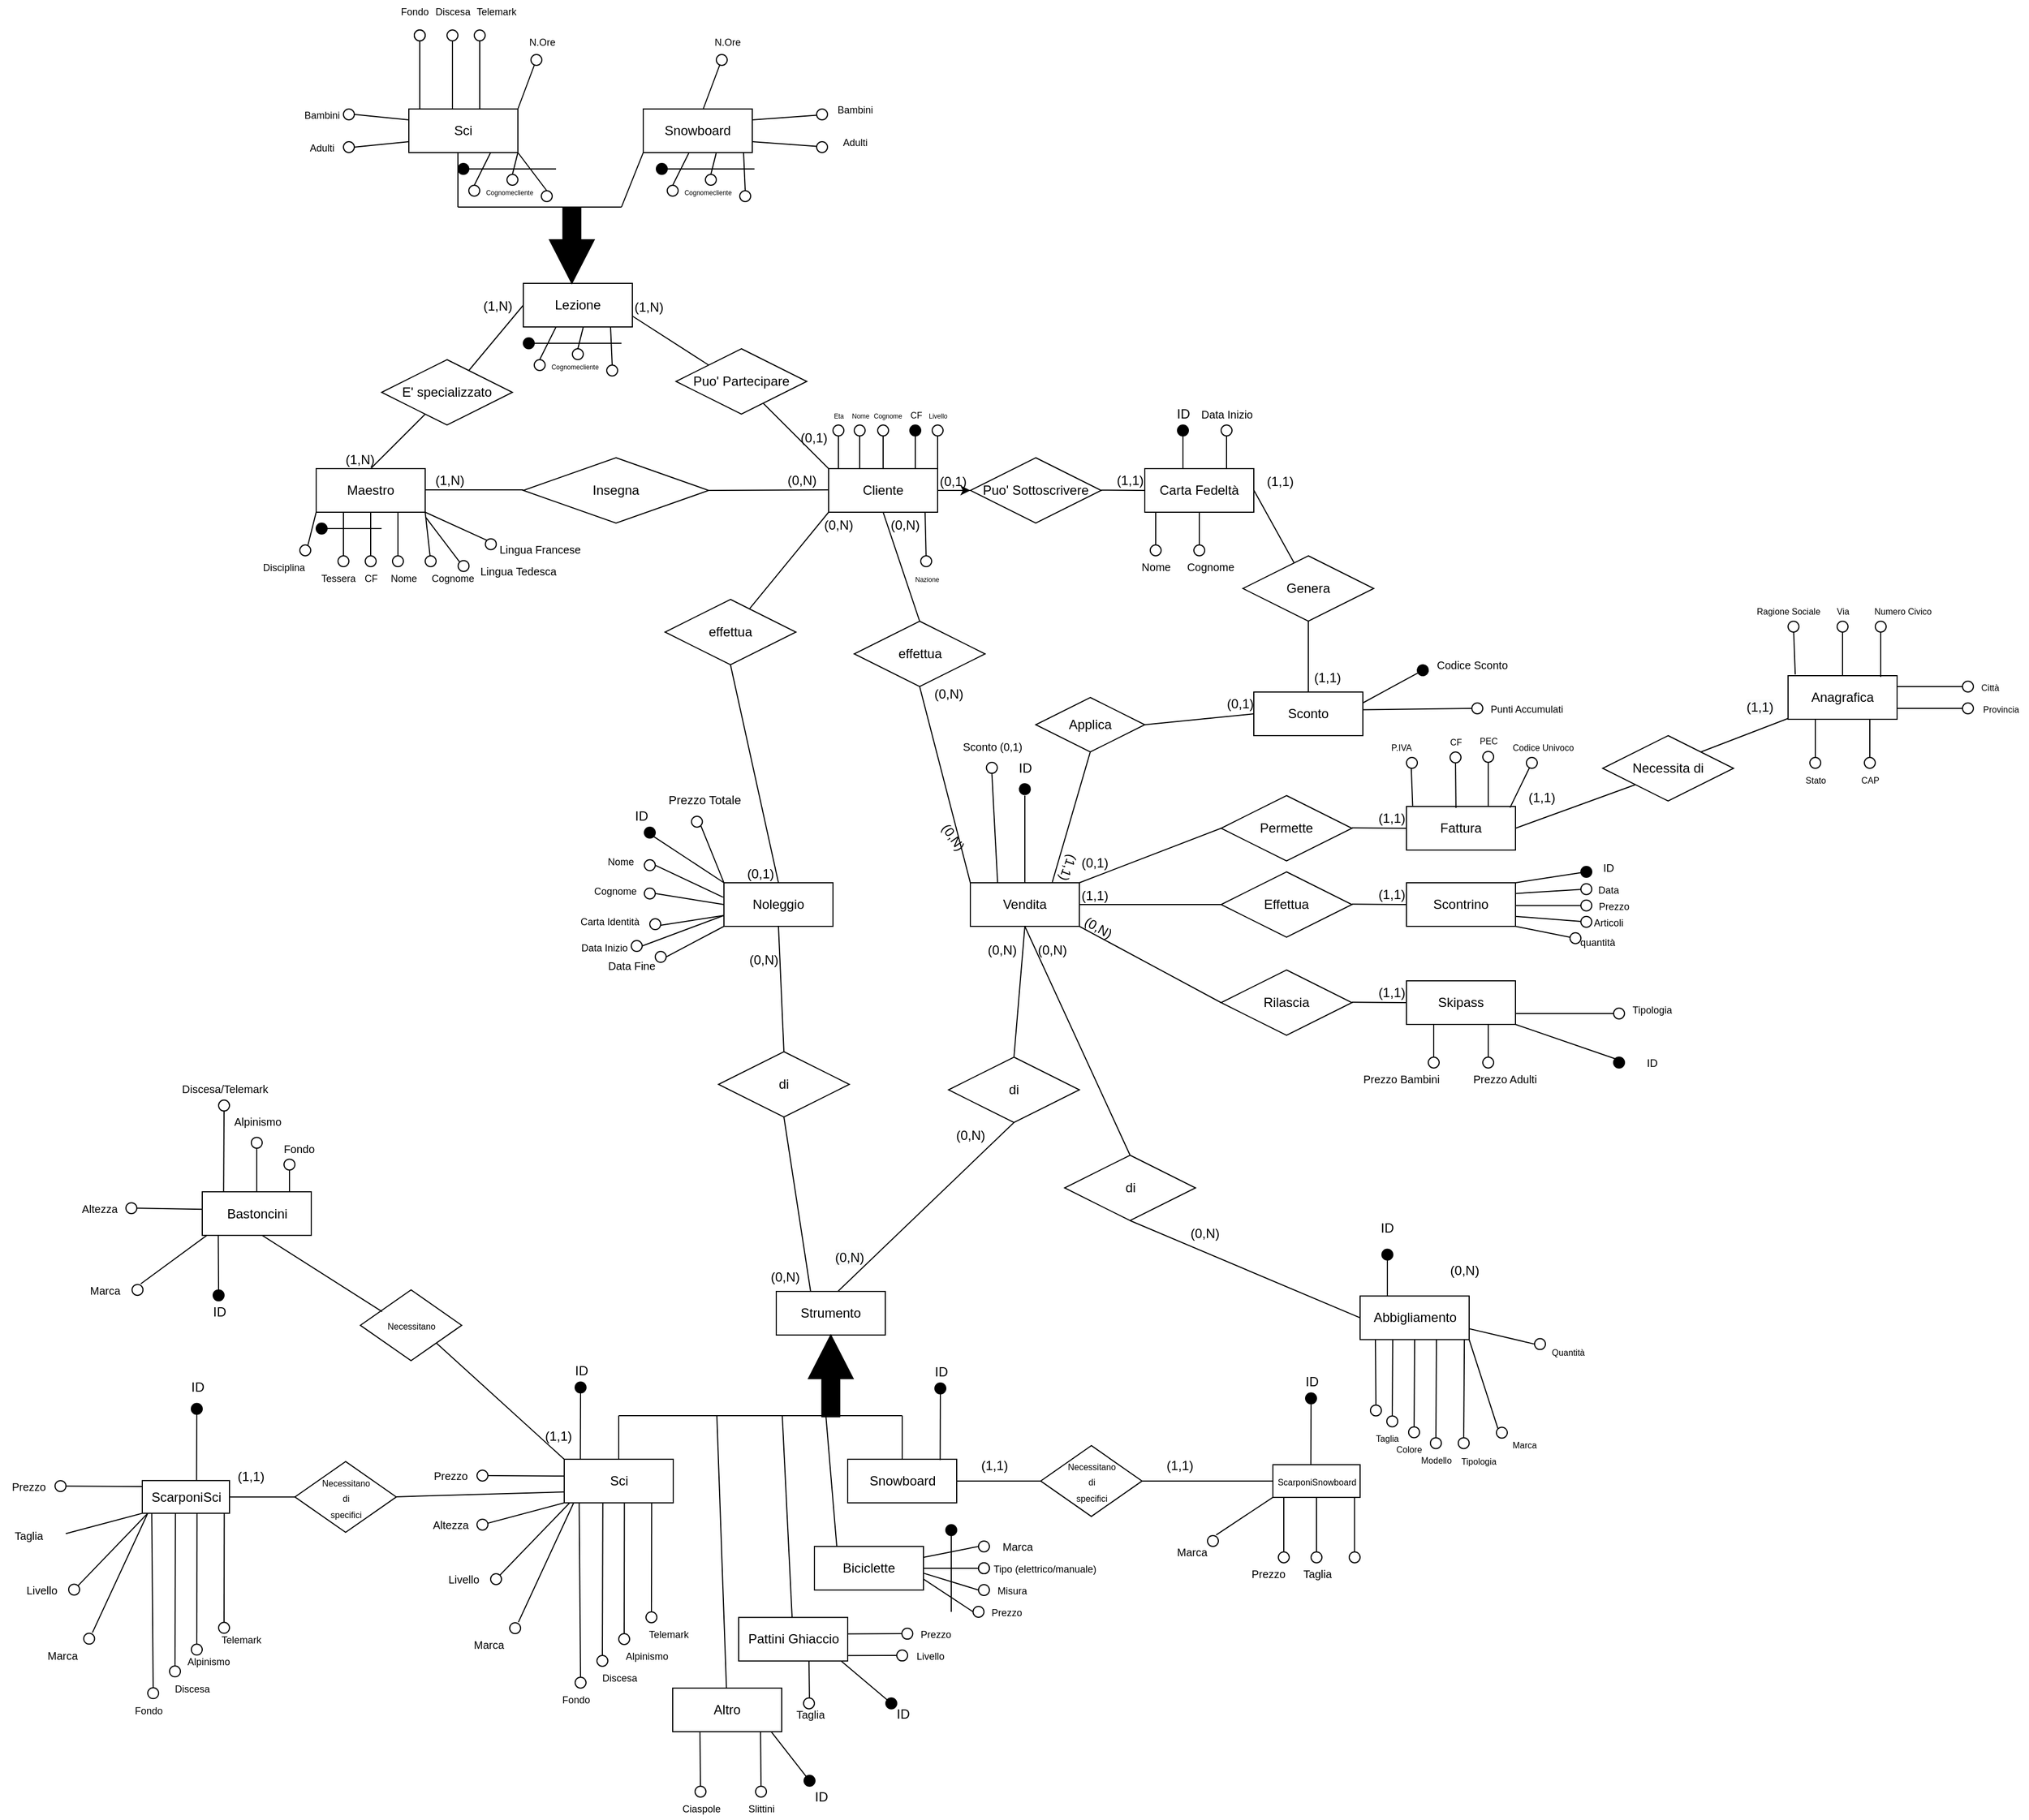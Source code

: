 <mxfile version="13.9.9" type="device"><diagram id="wf9xcVux73FIRyJsLam2" name="Pagina-1"><mxGraphModel dx="1526" dy="1982" grid="1" gridSize="10" guides="1" tooltips="1" connect="1" arrows="1" fold="1" page="1" pageScale="1" pageWidth="827" pageHeight="1169" math="0" shadow="0"><root><mxCell id="0"/><mxCell id="1" parent="0"/><mxCell id="7LCSUeKRt45_jYR--77U-5" value="" style="edgeStyle=orthogonalEdgeStyle;rounded=0;orthogonalLoop=1;jettySize=auto;html=1;" parent="1" source="1IvID8F-Y9WvDcMJjTcS-2" target="1IvID8F-Y9WvDcMJjTcS-5" edge="1"><mxGeometry relative="1" as="geometry"/></mxCell><mxCell id="1IvID8F-Y9WvDcMJjTcS-2" value="Cliente" style="whiteSpace=wrap;html=1;align=center;" parent="1" vertex="1"><mxGeometry x="360" y="290" width="100" height="40" as="geometry"/></mxCell><mxCell id="1IvID8F-Y9WvDcMJjTcS-3" value="Carta Fedeltà" style="whiteSpace=wrap;html=1;align=center;" parent="1" vertex="1"><mxGeometry x="650" y="290" width="100" height="40" as="geometry"/></mxCell><mxCell id="1IvID8F-Y9WvDcMJjTcS-5" value="Puo' Sottoscrivere" style="shape=rhombus;perimeter=rhombusPerimeter;whiteSpace=wrap;html=1;align=center;" parent="1" vertex="1"><mxGeometry x="490" y="280" width="120" height="60" as="geometry"/></mxCell><mxCell id="1IvID8F-Y9WvDcMJjTcS-7" value="" style="endArrow=none;html=1;rounded=0;entryX=0;entryY=0.5;entryDx=0;entryDy=0;" parent="1" target="1IvID8F-Y9WvDcMJjTcS-5" edge="1"><mxGeometry relative="1" as="geometry"><mxPoint x="460" y="310" as="sourcePoint"/><mxPoint x="620" y="310" as="targetPoint"/></mxGeometry></mxCell><mxCell id="1IvID8F-Y9WvDcMJjTcS-8" value="(0,1)" style="resizable=0;html=1;align=left;verticalAlign=bottom;" parent="1IvID8F-Y9WvDcMJjTcS-7" connectable="0" vertex="1"><mxGeometry x="-1" relative="1" as="geometry"/></mxCell><mxCell id="1IvID8F-Y9WvDcMJjTcS-10" value="" style="endArrow=none;html=1;rounded=0;entryX=0;entryY=0.5;entryDx=0;entryDy=0;" parent="1" target="1IvID8F-Y9WvDcMJjTcS-3" edge="1"><mxGeometry relative="1" as="geometry"><mxPoint x="610" y="309.71" as="sourcePoint"/><mxPoint x="640" y="309.71" as="targetPoint"/></mxGeometry></mxCell><mxCell id="1IvID8F-Y9WvDcMJjTcS-12" value="(1,1)" style="resizable=0;html=1;align=right;verticalAlign=bottom;" parent="1IvID8F-Y9WvDcMJjTcS-10" connectable="0" vertex="1"><mxGeometry x="1" relative="1" as="geometry"><mxPoint as="offset"/></mxGeometry></mxCell><mxCell id="1IvID8F-Y9WvDcMJjTcS-13" value="" style="endArrow=none;html=1;rounded=0;" parent="1" target="1IvID8F-Y9WvDcMJjTcS-16" edge="1"><mxGeometry relative="1" as="geometry"><mxPoint x="750" y="309.71" as="sourcePoint"/><mxPoint x="790" y="310" as="targetPoint"/></mxGeometry></mxCell><mxCell id="1IvID8F-Y9WvDcMJjTcS-14" value="(1,1)" style="resizable=0;html=1;align=left;verticalAlign=bottom;" parent="1IvID8F-Y9WvDcMJjTcS-13" connectable="0" vertex="1"><mxGeometry x="-1" relative="1" as="geometry"><mxPoint x="10" y="0.29" as="offset"/></mxGeometry></mxCell><mxCell id="1IvID8F-Y9WvDcMJjTcS-16" value="Genera" style="shape=rhombus;perimeter=rhombusPerimeter;whiteSpace=wrap;html=1;align=center;" parent="1" vertex="1"><mxGeometry x="740" y="370" width="120" height="60" as="geometry"/></mxCell><mxCell id="1IvID8F-Y9WvDcMJjTcS-17" value="" style="endArrow=none;html=1;rounded=0;exitX=0.5;exitY=1;exitDx=0;exitDy=0;entryX=0.5;entryY=0;entryDx=0;entryDy=0;" parent="1" source="1IvID8F-Y9WvDcMJjTcS-16" target="1IvID8F-Y9WvDcMJjTcS-20" edge="1"><mxGeometry relative="1" as="geometry"><mxPoint x="930" y="309.71" as="sourcePoint"/><mxPoint x="980" y="310" as="targetPoint"/></mxGeometry></mxCell><mxCell id="1IvID8F-Y9WvDcMJjTcS-19" value="(1,1)" style="resizable=0;html=1;align=right;verticalAlign=bottom;" parent="1IvID8F-Y9WvDcMJjTcS-17" connectable="0" vertex="1"><mxGeometry x="1" relative="1" as="geometry"><mxPoint x="30" y="-5" as="offset"/></mxGeometry></mxCell><mxCell id="1IvID8F-Y9WvDcMJjTcS-20" value="Sconto" style="whiteSpace=wrap;html=1;align=center;" parent="1" vertex="1"><mxGeometry x="750" y="495" width="100" height="40" as="geometry"/></mxCell><mxCell id="1IvID8F-Y9WvDcMJjTcS-21" value="" style="endArrow=none;html=1;rounded=0;exitX=0;exitY=1;exitDx=0;exitDy=0;" parent="1" source="1IvID8F-Y9WvDcMJjTcS-2" target="1IvID8F-Y9WvDcMJjTcS-24" edge="1"><mxGeometry relative="1" as="geometry"><mxPoint x="414" y="329.17" as="sourcePoint"/><mxPoint x="414" y="390" as="targetPoint"/></mxGeometry></mxCell><mxCell id="1IvID8F-Y9WvDcMJjTcS-22" value="(0,N)" style="resizable=0;html=1;align=left;verticalAlign=bottom;" parent="1IvID8F-Y9WvDcMJjTcS-21" connectable="0" vertex="1"><mxGeometry x="-1" relative="1" as="geometry"><mxPoint x="-6" y="20" as="offset"/></mxGeometry></mxCell><mxCell id="1IvID8F-Y9WvDcMJjTcS-24" value="effettua" style="shape=rhombus;perimeter=rhombusPerimeter;whiteSpace=wrap;html=1;align=center;" parent="1" vertex="1"><mxGeometry x="210" y="410" width="120" height="60" as="geometry"/></mxCell><mxCell id="1IvID8F-Y9WvDcMJjTcS-26" value="" style="endArrow=none;html=1;rounded=0;entryX=0.5;entryY=0;entryDx=0;entryDy=0;exitX=0.5;exitY=1;exitDx=0;exitDy=0;" parent="1" source="1IvID8F-Y9WvDcMJjTcS-24" target="1IvID8F-Y9WvDcMJjTcS-36" edge="1"><mxGeometry relative="1" as="geometry"><mxPoint x="414" y="469.17" as="sourcePoint"/><mxPoint x="414" y="510" as="targetPoint"/></mxGeometry></mxCell><mxCell id="1IvID8F-Y9WvDcMJjTcS-28" value="(0,1)" style="resizable=0;html=1;align=right;verticalAlign=bottom;" parent="1IvID8F-Y9WvDcMJjTcS-26" connectable="0" vertex="1"><mxGeometry x="1" relative="1" as="geometry"><mxPoint x="-4" as="offset"/></mxGeometry></mxCell><mxCell id="1IvID8F-Y9WvDcMJjTcS-31" style="edgeStyle=orthogonalEdgeStyle;rounded=0;orthogonalLoop=1;jettySize=auto;html=1;exitX=0;exitY=0.5;exitDx=0;exitDy=0;exitPerimeter=0;" parent="1" edge="1"><mxGeometry relative="1" as="geometry"><mxPoint x="414" y="620" as="sourcePoint"/><mxPoint x="414" y="620" as="targetPoint"/></mxGeometry></mxCell><mxCell id="1IvID8F-Y9WvDcMJjTcS-35" value="" style="endArrow=none;html=1;entryX=0.5;entryY=1;entryDx=0;entryDy=0;exitX=0;exitY=0;exitDx=0;exitDy=0;" parent="1" source="1IvID8F-Y9WvDcMJjTcS-37" target="2LIhsiLFBa836OGozIA3-185" edge="1"><mxGeometry width="50" height="50" relative="1" as="geometry"><mxPoint x="530" y="670" as="sourcePoint"/><mxPoint x="530" y="620" as="targetPoint"/></mxGeometry></mxCell><mxCell id="1IvID8F-Y9WvDcMJjTcS-36" value="Noleggio" style="whiteSpace=wrap;html=1;align=center;fillColor=#FFFFFF;" parent="1" vertex="1"><mxGeometry x="264" y="670" width="100" height="40" as="geometry"/></mxCell><mxCell id="1IvID8F-Y9WvDcMJjTcS-37" value="Vendita" style="whiteSpace=wrap;html=1;align=center;fillColor=#FFFFFF;" parent="1" vertex="1"><mxGeometry x="490" y="670" width="100" height="40" as="geometry"/></mxCell><mxCell id="1IvID8F-Y9WvDcMJjTcS-38" value="Permette" style="shape=rhombus;perimeter=rhombusPerimeter;whiteSpace=wrap;html=1;align=center;fillColor=#FFFFFF;" parent="1" vertex="1"><mxGeometry x="720" y="590" width="120" height="60" as="geometry"/></mxCell><mxCell id="1IvID8F-Y9WvDcMJjTcS-39" value="Effettua" style="shape=rhombus;perimeter=rhombusPerimeter;whiteSpace=wrap;html=1;align=center;fillColor=#FFFFFF;" parent="1" vertex="1"><mxGeometry x="720" y="660" width="120" height="60" as="geometry"/></mxCell><mxCell id="1IvID8F-Y9WvDcMJjTcS-40" value="Rilascia" style="shape=rhombus;perimeter=rhombusPerimeter;whiteSpace=wrap;html=1;align=center;fillColor=#FFFFFF;" parent="1" vertex="1"><mxGeometry x="720" y="750" width="120" height="60" as="geometry"/></mxCell><mxCell id="1IvID8F-Y9WvDcMJjTcS-41" value="" style="endArrow=none;html=1;rounded=0;entryX=0;entryY=0.5;entryDx=0;entryDy=0;exitX=1;exitY=0;exitDx=0;exitDy=0;" parent="1" source="1IvID8F-Y9WvDcMJjTcS-37" target="1IvID8F-Y9WvDcMJjTcS-38" edge="1"><mxGeometry relative="1" as="geometry"><mxPoint x="590" y="690" as="sourcePoint"/><mxPoint x="750" y="690" as="targetPoint"/></mxGeometry></mxCell><mxCell id="1IvID8F-Y9WvDcMJjTcS-42" value="(0,1)" style="resizable=0;html=1;align=left;verticalAlign=bottom;" parent="1IvID8F-Y9WvDcMJjTcS-41" connectable="0" vertex="1"><mxGeometry x="-1" relative="1" as="geometry"><mxPoint y="-10" as="offset"/></mxGeometry></mxCell><mxCell id="1IvID8F-Y9WvDcMJjTcS-44" value="" style="endArrow=none;html=1;rounded=0;entryX=0;entryY=0.5;entryDx=0;entryDy=0;exitX=1;exitY=0.5;exitDx=0;exitDy=0;" parent="1" source="1IvID8F-Y9WvDcMJjTcS-37" target="1IvID8F-Y9WvDcMJjTcS-39" edge="1"><mxGeometry relative="1" as="geometry"><mxPoint x="590" y="700" as="sourcePoint"/><mxPoint x="750" y="700" as="targetPoint"/><Array as="points"><mxPoint x="650" y="690"/></Array></mxGeometry></mxCell><mxCell id="1IvID8F-Y9WvDcMJjTcS-45" value="(1,1)" style="resizable=0;html=1;align=left;verticalAlign=bottom;" parent="1IvID8F-Y9WvDcMJjTcS-44" connectable="0" vertex="1"><mxGeometry x="-1" relative="1" as="geometry"/></mxCell><mxCell id="1IvID8F-Y9WvDcMJjTcS-47" value="" style="endArrow=none;html=1;rounded=0;entryX=0;entryY=0.5;entryDx=0;entryDy=0;" parent="1" target="1IvID8F-Y9WvDcMJjTcS-40" edge="1"><mxGeometry relative="1" as="geometry"><mxPoint x="590" y="710" as="sourcePoint"/><mxPoint x="750" y="710" as="targetPoint"/></mxGeometry></mxCell><mxCell id="1IvID8F-Y9WvDcMJjTcS-48" value="(0,N)" style="resizable=0;html=1;align=left;verticalAlign=bottom;rotation=30;" parent="1IvID8F-Y9WvDcMJjTcS-47" connectable="0" vertex="1"><mxGeometry x="-1" relative="1" as="geometry"><mxPoint y="0.86" as="offset"/></mxGeometry></mxCell><mxCell id="1IvID8F-Y9WvDcMJjTcS-50" value="" style="endArrow=none;html=1;rounded=0;entryX=0;entryY=0.5;entryDx=0;entryDy=0;" parent="1" target="1IvID8F-Y9WvDcMJjTcS-59" edge="1"><mxGeometry relative="1" as="geometry"><mxPoint x="840" y="619.58" as="sourcePoint"/><mxPoint x="900" y="620" as="targetPoint"/></mxGeometry></mxCell><mxCell id="1IvID8F-Y9WvDcMJjTcS-52" value="(1,1)" style="resizable=0;html=1;align=right;verticalAlign=bottom;" parent="1IvID8F-Y9WvDcMJjTcS-50" connectable="0" vertex="1"><mxGeometry x="1" relative="1" as="geometry"/></mxCell><mxCell id="1IvID8F-Y9WvDcMJjTcS-53" value="" style="endArrow=none;html=1;rounded=0;" parent="1" edge="1"><mxGeometry relative="1" as="geometry"><mxPoint x="840" y="689.58" as="sourcePoint"/><mxPoint x="890" y="690" as="targetPoint"/></mxGeometry></mxCell><mxCell id="1IvID8F-Y9WvDcMJjTcS-55" value="(1,1)" style="resizable=0;html=1;align=right;verticalAlign=bottom;" parent="1IvID8F-Y9WvDcMJjTcS-53" connectable="0" vertex="1"><mxGeometry x="1" relative="1" as="geometry"/></mxCell><mxCell id="1IvID8F-Y9WvDcMJjTcS-56" value="" style="endArrow=none;html=1;rounded=0;" parent="1" edge="1"><mxGeometry relative="1" as="geometry"><mxPoint x="840" y="779.58" as="sourcePoint"/><mxPoint x="890" y="780" as="targetPoint"/></mxGeometry></mxCell><mxCell id="1IvID8F-Y9WvDcMJjTcS-57" value="" style="resizable=0;html=1;align=left;verticalAlign=bottom;" parent="1IvID8F-Y9WvDcMJjTcS-56" connectable="0" vertex="1"><mxGeometry x="-1" relative="1" as="geometry"/></mxCell><mxCell id="1IvID8F-Y9WvDcMJjTcS-58" value="(1,1)" style="resizable=0;html=1;align=right;verticalAlign=bottom;" parent="1IvID8F-Y9WvDcMJjTcS-56" connectable="0" vertex="1"><mxGeometry x="1" relative="1" as="geometry"/></mxCell><mxCell id="1IvID8F-Y9WvDcMJjTcS-59" value="Fattura" style="whiteSpace=wrap;html=1;align=center;fillColor=#FFFFFF;" parent="1" vertex="1"><mxGeometry x="890" y="600" width="100" height="40" as="geometry"/></mxCell><mxCell id="1IvID8F-Y9WvDcMJjTcS-60" value="Scontrino" style="whiteSpace=wrap;html=1;align=center;fillColor=#FFFFFF;" parent="1" vertex="1"><mxGeometry x="890" y="670" width="100" height="40" as="geometry"/></mxCell><mxCell id="1IvID8F-Y9WvDcMJjTcS-61" value="Skipass" style="whiteSpace=wrap;html=1;align=center;fillColor=#FFFFFF;" parent="1" vertex="1"><mxGeometry x="890" y="760" width="100" height="40" as="geometry"/></mxCell><mxCell id="1IvID8F-Y9WvDcMJjTcS-62" value="Applica" style="shape=rhombus;perimeter=rhombusPerimeter;whiteSpace=wrap;html=1;align=center;fillColor=#FFFFFF;" parent="1" vertex="1"><mxGeometry x="550" y="500" width="100" height="50" as="geometry"/></mxCell><mxCell id="1IvID8F-Y9WvDcMJjTcS-63" value="" style="endArrow=none;html=1;rounded=0;entryX=0.5;entryY=1;entryDx=0;entryDy=0;exitX=0.75;exitY=0;exitDx=0;exitDy=0;" parent="1" source="1IvID8F-Y9WvDcMJjTcS-37" target="1IvID8F-Y9WvDcMJjTcS-62" edge="1"><mxGeometry relative="1" as="geometry"><mxPoint x="464" y="529.58" as="sourcePoint"/><mxPoint x="624" y="529.58" as="targetPoint"/></mxGeometry></mxCell><mxCell id="1IvID8F-Y9WvDcMJjTcS-64" value="(1,1)" style="resizable=0;html=1;align=left;verticalAlign=bottom;rotation=110;" parent="1IvID8F-Y9WvDcMJjTcS-63" connectable="0" vertex="1"><mxGeometry x="-1" relative="1" as="geometry"><mxPoint x="11.5" y="-30" as="offset"/></mxGeometry></mxCell><mxCell id="1IvID8F-Y9WvDcMJjTcS-66" value="" style="endArrow=none;html=1;rounded=0;entryX=0;entryY=0.5;entryDx=0;entryDy=0;exitX=1;exitY=0.5;exitDx=0;exitDy=0;" parent="1" source="1IvID8F-Y9WvDcMJjTcS-62" target="1IvID8F-Y9WvDcMJjTcS-20" edge="1"><mxGeometry relative="1" as="geometry"><mxPoint x="610" y="514.58" as="sourcePoint"/><mxPoint x="656" y="500" as="targetPoint"/></mxGeometry></mxCell><mxCell id="1IvID8F-Y9WvDcMJjTcS-68" value="(0,1)" style="resizable=0;html=1;align=right;verticalAlign=bottom;" parent="1IvID8F-Y9WvDcMJjTcS-66" connectable="0" vertex="1"><mxGeometry x="1" relative="1" as="geometry"/></mxCell><mxCell id="1IvID8F-Y9WvDcMJjTcS-69" value="di" style="shape=rhombus;perimeter=rhombusPerimeter;whiteSpace=wrap;html=1;align=center;fillColor=#FFFFFF;" parent="1" vertex="1"><mxGeometry x="259" y="825" width="120" height="60" as="geometry"/></mxCell><mxCell id="1IvID8F-Y9WvDcMJjTcS-74" value="" style="endArrow=none;html=1;rounded=0;entryX=0.5;entryY=1;entryDx=0;entryDy=0;exitX=0.5;exitY=0;exitDx=0;exitDy=0;" parent="1" source="1IvID8F-Y9WvDcMJjTcS-69" target="1IvID8F-Y9WvDcMJjTcS-36" edge="1"><mxGeometry relative="1" as="geometry"><mxPoint x="180" y="689.58" as="sourcePoint"/><mxPoint x="260" y="690" as="targetPoint"/></mxGeometry></mxCell><mxCell id="1IvID8F-Y9WvDcMJjTcS-76" value="(0,N)" style="resizable=0;html=1;align=right;verticalAlign=bottom;" parent="1IvID8F-Y9WvDcMJjTcS-74" connectable="0" vertex="1"><mxGeometry x="1" relative="1" as="geometry"><mxPoint y="39.89" as="offset"/></mxGeometry></mxCell><mxCell id="1IvID8F-Y9WvDcMJjTcS-77" value="" style="endArrow=none;html=1;rounded=0;entryX=0.5;entryY=1;entryDx=0;entryDy=0;exitX=0.5;exitY=0;exitDx=0;exitDy=0;" parent="1" target="1IvID8F-Y9WvDcMJjTcS-69" edge="1"><mxGeometry relative="1" as="geometry"><mxPoint x="343.5" y="1045" as="sourcePoint"/><mxPoint x="50" y="700" as="targetPoint"/></mxGeometry></mxCell><mxCell id="1IvID8F-Y9WvDcMJjTcS-78" value="(0,N)" style="resizable=0;html=1;align=left;verticalAlign=bottom;" parent="1IvID8F-Y9WvDcMJjTcS-77" connectable="0" vertex="1"><mxGeometry x="-1" relative="1" as="geometry"><mxPoint x="-38.5" y="-5" as="offset"/></mxGeometry></mxCell><mxCell id="1IvID8F-Y9WvDcMJjTcS-90" value="Strumento" style="whiteSpace=wrap;html=1;align=center;fillColor=#FFFFFF;" parent="1" vertex="1"><mxGeometry x="312" y="1045" width="100" height="40" as="geometry"/></mxCell><mxCell id="1IvID8F-Y9WvDcMJjTcS-99" value="" style="html=1;shadow=0;dashed=0;align=center;verticalAlign=middle;shape=mxgraph.arrows2.arrow;dy=0.6;dx=40;direction=north;notch=0;fillColor=#000000;rotation=0;" parent="1" vertex="1"><mxGeometry x="341.5" y="1085" width="41" height="75" as="geometry"/></mxCell><mxCell id="1IvID8F-Y9WvDcMJjTcS-100" value="Lezione" style="whiteSpace=wrap;html=1;align=center;fillColor=#FFFFFF;" parent="1" vertex="1"><mxGeometry x="80" y="120" width="100" height="40" as="geometry"/></mxCell><mxCell id="1IvID8F-Y9WvDcMJjTcS-101" value="Puo' Partecipare" style="shape=rhombus;perimeter=rhombusPerimeter;whiteSpace=wrap;html=1;align=center;fillColor=#FFFFFF;" parent="1" vertex="1"><mxGeometry x="220" y="180" width="120" height="60" as="geometry"/></mxCell><mxCell id="1IvID8F-Y9WvDcMJjTcS-102" value="" style="endArrow=none;html=1;rounded=0;entryX=0;entryY=0;entryDx=0;entryDy=0;" parent="1" source="1IvID8F-Y9WvDcMJjTcS-101" target="1IvID8F-Y9WvDcMJjTcS-2" edge="1"><mxGeometry relative="1" as="geometry"><mxPoint x="314" y="230" as="sourcePoint"/><mxPoint x="474" y="230" as="targetPoint"/></mxGeometry></mxCell><mxCell id="1IvID8F-Y9WvDcMJjTcS-104" value="(0,1)" style="resizable=0;html=1;align=right;verticalAlign=bottom;" parent="1IvID8F-Y9WvDcMJjTcS-102" connectable="0" vertex="1"><mxGeometry x="1" relative="1" as="geometry"><mxPoint x="-1.1" y="-20.1" as="offset"/></mxGeometry></mxCell><mxCell id="1IvID8F-Y9WvDcMJjTcS-105" value="" style="endArrow=none;html=1;rounded=0;entryX=0;entryY=0;entryDx=0;entryDy=0;" parent="1" target="1IvID8F-Y9WvDcMJjTcS-101" edge="1"><mxGeometry relative="1" as="geometry"><mxPoint x="180" y="150" as="sourcePoint"/><mxPoint x="340" y="150" as="targetPoint"/></mxGeometry></mxCell><mxCell id="1IvID8F-Y9WvDcMJjTcS-106" value="(1,N)" style="resizable=0;html=1;align=left;verticalAlign=bottom;" parent="1IvID8F-Y9WvDcMJjTcS-105" connectable="0" vertex="1"><mxGeometry x="-1" relative="1" as="geometry"/></mxCell><mxCell id="1IvID8F-Y9WvDcMJjTcS-114" value="" style="endArrow=none;html=1;rounded=0;exitX=1;exitY=0.5;exitDx=0;exitDy=0;" parent="1" source="1IvID8F-Y9WvDcMJjTcS-117" edge="1"><mxGeometry relative="1" as="geometry"><mxPoint x="200" y="309.5" as="sourcePoint"/><mxPoint x="360" y="309.5" as="targetPoint"/></mxGeometry></mxCell><mxCell id="1IvID8F-Y9WvDcMJjTcS-116" value="(0,N)" style="resizable=0;html=1;align=right;verticalAlign=bottom;" parent="1IvID8F-Y9WvDcMJjTcS-114" connectable="0" vertex="1"><mxGeometry x="1" relative="1" as="geometry"><mxPoint x="-10" as="offset"/></mxGeometry></mxCell><mxCell id="1IvID8F-Y9WvDcMJjTcS-117" value="Insegna" style="shape=rhombus;perimeter=rhombusPerimeter;whiteSpace=wrap;html=1;align=center;fillColor=#FFFFFF;" parent="1" vertex="1"><mxGeometry x="80" y="280" width="170" height="60" as="geometry"/></mxCell><mxCell id="1IvID8F-Y9WvDcMJjTcS-121" value="Maestro" style="whiteSpace=wrap;html=1;align=center;fillColor=#FFFFFF;" parent="1" vertex="1"><mxGeometry x="-110" y="290" width="100" height="40" as="geometry"/></mxCell><mxCell id="1IvID8F-Y9WvDcMJjTcS-122" value="" style="endArrow=none;html=1;rounded=0;exitX=0.5;exitY=0;exitDx=0;exitDy=0;" parent="1" source="1IvID8F-Y9WvDcMJjTcS-121" target="1IvID8F-Y9WvDcMJjTcS-125" edge="1"><mxGeometry relative="1" as="geometry"><mxPoint x="20" y="250" as="sourcePoint"/><mxPoint y="230" as="targetPoint"/></mxGeometry></mxCell><mxCell id="1IvID8F-Y9WvDcMJjTcS-123" value="(1,N)" style="resizable=0;html=1;align=left;verticalAlign=bottom;" parent="1IvID8F-Y9WvDcMJjTcS-122" connectable="0" vertex="1"><mxGeometry x="-1" relative="1" as="geometry"><mxPoint x="-25" as="offset"/></mxGeometry></mxCell><mxCell id="1IvID8F-Y9WvDcMJjTcS-125" value="E' specializzato" style="shape=rhombus;perimeter=rhombusPerimeter;whiteSpace=wrap;html=1;align=center;fillColor=#FFFFFF;" parent="1" vertex="1"><mxGeometry x="-50" y="190" width="120" height="60" as="geometry"/></mxCell><mxCell id="1IvID8F-Y9WvDcMJjTcS-126" value="" style="endArrow=none;html=1;rounded=0;entryX=0;entryY=0.5;entryDx=0;entryDy=0;" parent="1" target="1IvID8F-Y9WvDcMJjTcS-100" edge="1"><mxGeometry relative="1" as="geometry"><mxPoint x="30" y="200" as="sourcePoint"/><mxPoint x="190" y="200" as="targetPoint"/></mxGeometry></mxCell><mxCell id="1IvID8F-Y9WvDcMJjTcS-128" value="(1,N)" style="resizable=0;html=1;align=right;verticalAlign=bottom;" parent="1IvID8F-Y9WvDcMJjTcS-126" connectable="0" vertex="1"><mxGeometry x="1" relative="1" as="geometry"><mxPoint x="-9.89" y="9.87" as="offset"/></mxGeometry></mxCell><mxCell id="FNM6wczRLW-ejztTXHmb-5" value="" style="endArrow=none;html=1;" parent="1" target="FNM6wczRLW-ejztTXHmb-6" edge="1"><mxGeometry width="50" height="50" relative="1" as="geometry"><mxPoint x="369" y="290" as="sourcePoint"/><mxPoint x="369" y="250" as="targetPoint"/></mxGeometry></mxCell><mxCell id="FNM6wczRLW-ejztTXHmb-6" value="" style="ellipse;whiteSpace=wrap;html=1;aspect=fixed;fillColor=#FFFFFF;" parent="1" vertex="1"><mxGeometry x="364" y="250" width="10" height="10" as="geometry"/></mxCell><mxCell id="FNM6wczRLW-ejztTXHmb-9" value="" style="endArrow=none;html=1;" parent="1" target="FNM6wczRLW-ejztTXHmb-10" edge="1"><mxGeometry width="50" height="50" relative="1" as="geometry"><mxPoint x="388.5" y="290" as="sourcePoint"/><mxPoint x="388.5" y="250" as="targetPoint"/></mxGeometry></mxCell><mxCell id="FNM6wczRLW-ejztTXHmb-10" value="" style="ellipse;whiteSpace=wrap;html=1;aspect=fixed;fillColor=#FFFFFF;" parent="1" vertex="1"><mxGeometry x="383.5" y="250" width="10" height="10" as="geometry"/></mxCell><mxCell id="FNM6wczRLW-ejztTXHmb-13" value="" style="endArrow=none;html=1;" parent="1" target="FNM6wczRLW-ejztTXHmb-14" edge="1"><mxGeometry width="50" height="50" relative="1" as="geometry"><mxPoint x="410" y="290" as="sourcePoint"/><mxPoint x="410" y="250" as="targetPoint"/></mxGeometry></mxCell><mxCell id="FNM6wczRLW-ejztTXHmb-14" value="" style="ellipse;whiteSpace=wrap;html=1;aspect=fixed;fillColor=#FFFFFF;" parent="1" vertex="1"><mxGeometry x="405" y="250" width="10" height="10" as="geometry"/></mxCell><mxCell id="FNM6wczRLW-ejztTXHmb-15" value="" style="endArrow=none;html=1;" parent="1" target="FNM6wczRLW-ejztTXHmb-16" edge="1"><mxGeometry width="50" height="50" relative="1" as="geometry"><mxPoint x="439.5" y="290" as="sourcePoint"/><mxPoint x="439.5" y="250" as="targetPoint"/></mxGeometry></mxCell><mxCell id="FNM6wczRLW-ejztTXHmb-16" value="" style="ellipse;whiteSpace=wrap;html=1;aspect=fixed;fillColor=#000000;" parent="1" vertex="1"><mxGeometry x="434.5" y="250" width="10" height="10" as="geometry"/></mxCell><mxCell id="FNM6wczRLW-ejztTXHmb-17" value="&lt;font style=&quot;font-size: 6px&quot;&gt;Nome&lt;/font&gt;" style="text;html=1;align=center;verticalAlign=middle;resizable=0;points=[];autosize=1;" parent="1" vertex="1"><mxGeometry x="373.5" y="230" width="30" height="20" as="geometry"/></mxCell><mxCell id="FNM6wczRLW-ejztTXHmb-18" value="&lt;font style=&quot;font-size: 6px&quot;&gt;Cognome&lt;/font&gt;" style="text;html=1;align=center;verticalAlign=middle;resizable=0;points=[];autosize=1;" parent="1" vertex="1"><mxGeometry x="394" y="230" width="40" height="20" as="geometry"/></mxCell><mxCell id="FNM6wczRLW-ejztTXHmb-20" value="&lt;font style=&quot;font-size: 6px&quot;&gt;Eta&lt;/font&gt;" style="text;html=1;align=center;verticalAlign=middle;resizable=0;points=[];autosize=1;" parent="1" vertex="1"><mxGeometry x="359" y="230" width="20" height="20" as="geometry"/></mxCell><mxCell id="FNM6wczRLW-ejztTXHmb-21" value="&lt;font style=&quot;font-size: 8px&quot;&gt;CF&lt;/font&gt;" style="text;html=1;align=center;verticalAlign=middle;resizable=0;points=[];autosize=1;" parent="1" vertex="1"><mxGeometry x="425" y="230" width="30" height="20" as="geometry"/></mxCell><mxCell id="FNM6wczRLW-ejztTXHmb-24" value="" style="endArrow=none;html=1;" parent="1" target="FNM6wczRLW-ejztTXHmb-25" edge="1"><mxGeometry width="50" height="50" relative="1" as="geometry"><mxPoint x="460" y="290" as="sourcePoint"/><mxPoint x="460" y="250" as="targetPoint"/></mxGeometry></mxCell><mxCell id="FNM6wczRLW-ejztTXHmb-25" value="" style="ellipse;whiteSpace=wrap;html=1;aspect=fixed;fillColor=#FFFFFF;" parent="1" vertex="1"><mxGeometry x="455" y="250" width="10" height="10" as="geometry"/></mxCell><mxCell id="FNM6wczRLW-ejztTXHmb-26" value="&lt;font style=&quot;font-size: 6px&quot;&gt;Livello&lt;/font&gt;" style="text;html=1;align=center;verticalAlign=middle;resizable=0;points=[];autosize=1;" parent="1" vertex="1"><mxGeometry x="445" y="230" width="30" height="20" as="geometry"/></mxCell><mxCell id="FNM6wczRLW-ejztTXHmb-29" value="&lt;font style=&quot;font-size: 6px&quot;&gt;Nazione&lt;/font&gt;" style="text;html=1;align=center;verticalAlign=middle;resizable=0;points=[];autosize=1;" parent="1" vertex="1"><mxGeometry x="430" y="380" width="40" height="20" as="geometry"/></mxCell><mxCell id="FNM6wczRLW-ejztTXHmb-30" value="" style="endArrow=none;html=1;" parent="1" target="FNM6wczRLW-ejztTXHmb-31" edge="1"><mxGeometry width="50" height="50" relative="1" as="geometry"><mxPoint x="448.5" y="330" as="sourcePoint"/><mxPoint x="449.5" y="370" as="targetPoint"/></mxGeometry></mxCell><mxCell id="FNM6wczRLW-ejztTXHmb-31" value="" style="ellipse;whiteSpace=wrap;html=1;aspect=fixed;fillColor=#FFFFFF;" parent="1" vertex="1"><mxGeometry x="444.5" y="370" width="10" height="10" as="geometry"/></mxCell><mxCell id="FNM6wczRLW-ejztTXHmb-116" value="" style="endArrow=none;html=1;strokeColor=#000000;entryX=0;entryY=0.5;entryDx=0;entryDy=0;" parent="1" edge="1"><mxGeometry width="50" height="50" relative="1" as="geometry"><mxPoint x="-189.5" y="1233.57" as="sourcePoint"/><mxPoint x="-129.5" y="1233.57" as="targetPoint"/></mxGeometry></mxCell><mxCell id="FNM6wczRLW-ejztTXHmb-117" value="ScarponiSci" style="whiteSpace=wrap;html=1;align=center;strokeColor=#000000;fillColor=#FFFFFF;" parent="1" vertex="1"><mxGeometry x="-269.5" y="1218.57" width="80" height="30" as="geometry"/></mxCell><mxCell id="FNM6wczRLW-ejztTXHmb-129" value="" style="endArrow=none;html=1;exitX=0.354;exitY=1.005;exitDx=0;exitDy=0;exitPerimeter=0;" parent="1" target="FNM6wczRLW-ejztTXHmb-130" edge="1"><mxGeometry width="50" height="50" relative="1" as="geometry"><mxPoint x="-239.1" y="1248.85" as="sourcePoint"/><mxPoint x="-219.5" y="1291.15" as="targetPoint"/></mxGeometry></mxCell><mxCell id="FNM6wczRLW-ejztTXHmb-130" value="" style="ellipse;whiteSpace=wrap;html=1;aspect=fixed;fillColor=#FFFFFF;" parent="1" vertex="1"><mxGeometry x="-244.5" y="1388.65" width="10" height="10" as="geometry"/></mxCell><mxCell id="FNM6wczRLW-ejztTXHmb-131" value="" style="endArrow=none;html=1;exitX=0.552;exitY=1.005;exitDx=0;exitDy=0;exitPerimeter=0;" parent="1" target="FNM6wczRLW-ejztTXHmb-132" edge="1"><mxGeometry width="50" height="50" relative="1" as="geometry"><mxPoint x="-219.3" y="1248.85" as="sourcePoint"/><mxPoint x="-209.5" y="1301.15" as="targetPoint"/></mxGeometry></mxCell><mxCell id="FNM6wczRLW-ejztTXHmb-132" value="" style="ellipse;whiteSpace=wrap;html=1;aspect=fixed;fillColor=#FFFFFF;" parent="1" vertex="1"><mxGeometry x="-224.5" y="1368.65" width="10" height="10" as="geometry"/></mxCell><mxCell id="FNM6wczRLW-ejztTXHmb-133" value="" style="endArrow=none;html=1;exitX=0.137;exitY=0.998;exitDx=0;exitDy=0;exitPerimeter=0;" parent="1" target="FNM6wczRLW-ejztTXHmb-134" edge="1"><mxGeometry width="50" height="50" relative="1" as="geometry"><mxPoint x="-260.8" y="1248.57" as="sourcePoint"/><mxPoint x="-259.5" y="1301.15" as="targetPoint"/></mxGeometry></mxCell><mxCell id="FNM6wczRLW-ejztTXHmb-134" value="" style="ellipse;whiteSpace=wrap;html=1;aspect=fixed;fillColor=#FFFFFF;" parent="1" vertex="1"><mxGeometry x="-264.5" y="1408.65" width="10" height="10" as="geometry"/></mxCell><mxCell id="FNM6wczRLW-ejztTXHmb-135" value="&lt;font style=&quot;font-size: 9px&quot;&gt;Fondo&lt;/font&gt;" style="text;html=1;align=center;verticalAlign=middle;resizable=0;points=[];autosize=1;" parent="1" vertex="1"><mxGeometry x="-284.5" y="1418.65" width="40" height="20" as="geometry"/></mxCell><mxCell id="FNM6wczRLW-ejztTXHmb-136" value="&lt;font style=&quot;font-size: 9px&quot;&gt;Discesa&lt;/font&gt;" style="text;html=1;align=center;verticalAlign=middle;resizable=0;points=[];autosize=1;" parent="1" vertex="1"><mxGeometry x="-249.5" y="1398.65" width="50" height="20" as="geometry"/></mxCell><mxCell id="FNM6wczRLW-ejztTXHmb-137" value="" style="endArrow=none;html=1;exitX=0.552;exitY=1.005;exitDx=0;exitDy=0;exitPerimeter=0;entryX=0.5;entryY=0;entryDx=0;entryDy=0;" parent="1" target="FNM6wczRLW-ejztTXHmb-138" edge="1"><mxGeometry width="50" height="50" relative="1" as="geometry"><mxPoint x="-194.3" y="1248.65" as="sourcePoint"/><mxPoint x="-179.5" y="1338.45" as="targetPoint"/></mxGeometry></mxCell><mxCell id="FNM6wczRLW-ejztTXHmb-138" value="" style="ellipse;whiteSpace=wrap;html=1;aspect=fixed;fillColor=#FFFFFF;" parent="1" vertex="1"><mxGeometry x="-199.5" y="1348.65" width="10" height="10" as="geometry"/></mxCell><mxCell id="FNM6wczRLW-ejztTXHmb-139" value="&lt;font style=&quot;font-size: 9px&quot;&gt;Alpinismo&lt;/font&gt;" style="text;html=1;align=center;verticalAlign=middle;resizable=0;points=[];autosize=1;" parent="1" vertex="1"><mxGeometry x="-234.5" y="1373.57" width="50" height="20" as="geometry"/></mxCell><mxCell id="FNM6wczRLW-ejztTXHmb-140" value="&lt;font style=&quot;font-size: 9px&quot;&gt;Telemark&lt;/font&gt;" style="text;html=1;align=center;verticalAlign=middle;resizable=0;points=[];autosize=1;" parent="1" vertex="1"><mxGeometry x="-204.5" y="1353.57" width="50" height="20" as="geometry"/></mxCell><mxCell id="FNM6wczRLW-ejztTXHmb-141" value="" style="endArrow=none;html=1;exitX=0.048;exitY=0.02;exitDx=0;exitDy=0;exitPerimeter=0;" parent="1" target="FNM6wczRLW-ejztTXHmb-142" edge="1"><mxGeometry width="50" height="50" relative="1" as="geometry"><mxPoint x="-219.7" y="1218.57" as="sourcePoint"/><mxPoint x="-219.5" y="1217.77" as="targetPoint"/></mxGeometry></mxCell><mxCell id="FNM6wczRLW-ejztTXHmb-142" value="" style="ellipse;whiteSpace=wrap;html=1;aspect=fixed;fillColor=#000000;" parent="1" vertex="1"><mxGeometry x="-224.5" y="1147.77" width="10" height="10" as="geometry"/></mxCell><mxCell id="FNM6wczRLW-ejztTXHmb-143" value="ID" style="text;html=1;align=center;verticalAlign=middle;resizable=0;points=[];autosize=1;" parent="1" vertex="1"><mxGeometry x="-234.5" y="1122.77" width="30" height="20" as="geometry"/></mxCell><mxCell id="FNM6wczRLW-ejztTXHmb-144" value="" style="endArrow=none;html=1;exitX=-0.002;exitY=0.386;exitDx=0;exitDy=0;exitPerimeter=0;" parent="1" target="FNM6wczRLW-ejztTXHmb-145" edge="1"><mxGeometry width="50" height="50" relative="1" as="geometry"><mxPoint x="-269.7" y="1224.01" as="sourcePoint"/><mxPoint x="-264.5" y="1201.07" as="targetPoint"/></mxGeometry></mxCell><mxCell id="FNM6wczRLW-ejztTXHmb-145" value="" style="ellipse;whiteSpace=wrap;html=1;aspect=fixed;fillColor=#FFFFFF;" parent="1" vertex="1"><mxGeometry x="-349.5" y="1218.57" width="10" height="10" as="geometry"/></mxCell><mxCell id="FNM6wczRLW-ejztTXHmb-146" value="&lt;font style=&quot;font-size: 10px&quot;&gt;Prezzo&lt;/font&gt;" style="text;html=1;align=center;verticalAlign=middle;resizable=0;points=[];autosize=1;" parent="1" vertex="1"><mxGeometry x="-399.5" y="1213.57" width="50" height="20" as="geometry"/></mxCell><mxCell id="FNM6wczRLW-ejztTXHmb-147" value="" style="endArrow=none;html=1;exitX=0;exitY=1;exitDx=0;exitDy=0;" parent="1" edge="1"><mxGeometry width="50" height="50" relative="1" as="geometry"><mxPoint x="-269.5" y="1248.57" as="sourcePoint"/><mxPoint x="-339.672" y="1267.27" as="targetPoint"/></mxGeometry></mxCell><mxCell id="FNM6wczRLW-ejztTXHmb-149" value="&lt;font style=&quot;font-size: 10px&quot;&gt;Taglia&lt;/font&gt;" style="text;html=1;align=center;verticalAlign=middle;resizable=0;points=[];autosize=1;" parent="1" vertex="1"><mxGeometry x="-394.5" y="1258.57" width="40" height="20" as="geometry"/></mxCell><mxCell id="FNM6wczRLW-ejztTXHmb-150" value="" style="ellipse;whiteSpace=wrap;html=1;aspect=fixed;fillColor=#FFFFFF;" parent="1" vertex="1"><mxGeometry x="-337" y="1313.57" width="10" height="10" as="geometry"/></mxCell><mxCell id="FNM6wczRLW-ejztTXHmb-151" value="&lt;span style=&quot;font-size: 10px&quot;&gt;Livello&lt;/span&gt;" style="text;html=1;align=center;verticalAlign=middle;resizable=0;points=[];autosize=1;" parent="1" vertex="1"><mxGeometry x="-382" y="1308.57" width="40" height="20" as="geometry"/></mxCell><mxCell id="FNM6wczRLW-ejztTXHmb-152" value="" style="endArrow=none;html=1;strokeColor=#000000;exitX=1;exitY=0;exitDx=0;exitDy=0;" parent="1" source="FNM6wczRLW-ejztTXHmb-150" edge="1"><mxGeometry width="50" height="50" relative="1" as="geometry"><mxPoint x="-314.5" y="1298.57" as="sourcePoint"/><mxPoint x="-264.5" y="1248.57" as="targetPoint"/></mxGeometry></mxCell><mxCell id="FNM6wczRLW-ejztTXHmb-173" value="" style="endArrow=none;html=1;exitX=0.147;exitY=1.005;exitDx=0;exitDy=0;exitPerimeter=0;" parent="1" target="FNM6wczRLW-ejztTXHmb-174" edge="1"><mxGeometry width="50" height="50" relative="1" as="geometry"><mxPoint x="-199.8" y="993.77" as="sourcePoint"/><mxPoint x="-199.5" y="1008.57" as="targetPoint"/></mxGeometry></mxCell><mxCell id="FNM6wczRLW-ejztTXHmb-174" value="" style="ellipse;whiteSpace=wrap;html=1;aspect=fixed;fillColor=#000000;" parent="1" vertex="1"><mxGeometry x="-204.5" y="1043.57" width="10" height="10" as="geometry"/></mxCell><mxCell id="FNM6wczRLW-ejztTXHmb-176" value="ID" style="text;html=1;align=center;verticalAlign=middle;resizable=0;points=[];autosize=1;" parent="1" vertex="1"><mxGeometry x="-214.5" y="1053.57" width="30" height="20" as="geometry"/></mxCell><mxCell id="bT32QDuZeNqUo1S4T6X8-1" value="" style="endArrow=none;html=1;" parent="1" target="bT32QDuZeNqUo1S4T6X8-2" edge="1"><mxGeometry width="50" height="50" relative="1" as="geometry"><mxPoint x="685" y="290" as="sourcePoint"/><mxPoint x="685" y="250" as="targetPoint"/></mxGeometry></mxCell><mxCell id="bT32QDuZeNqUo1S4T6X8-2" value="" style="ellipse;whiteSpace=wrap;html=1;aspect=fixed;fillColor=#000000;" parent="1" vertex="1"><mxGeometry x="680" y="250" width="10" height="10" as="geometry"/></mxCell><mxCell id="bT32QDuZeNqUo1S4T6X8-3" value="ID" style="text;html=1;align=center;verticalAlign=middle;resizable=0;points=[];autosize=1;" parent="1" vertex="1"><mxGeometry x="670" y="230" width="30" height="20" as="geometry"/></mxCell><mxCell id="bT32QDuZeNqUo1S4T6X8-4" value="" style="endArrow=none;html=1;" parent="1" target="bT32QDuZeNqUo1S4T6X8-5" edge="1"><mxGeometry width="50" height="50" relative="1" as="geometry"><mxPoint x="725" y="290" as="sourcePoint"/><mxPoint x="725" y="250" as="targetPoint"/></mxGeometry></mxCell><mxCell id="bT32QDuZeNqUo1S4T6X8-5" value="" style="ellipse;whiteSpace=wrap;html=1;aspect=fixed;fillColor=#FFFFFF;" parent="1" vertex="1"><mxGeometry x="720" y="250" width="10" height="10" as="geometry"/></mxCell><mxCell id="bT32QDuZeNqUo1S4T6X8-6" value="&lt;font style=&quot;font-size: 10px&quot;&gt;Data Inizio&lt;/font&gt;" style="text;html=1;align=center;verticalAlign=middle;resizable=0;points=[];autosize=1;" parent="1" vertex="1"><mxGeometry x="695" y="230" width="60" height="20" as="geometry"/></mxCell><mxCell id="bT32QDuZeNqUo1S4T6X8-9" value="" style="endArrow=none;html=1;exitX=1.002;exitY=0.406;exitDx=0;exitDy=0;exitPerimeter=0;" parent="1" source="1IvID8F-Y9WvDcMJjTcS-20" target="bT32QDuZeNqUo1S4T6X8-10" edge="1"><mxGeometry width="50" height="50" relative="1" as="geometry"><mxPoint x="905" y="552.5" as="sourcePoint"/><mxPoint x="905" y="512.5" as="targetPoint"/></mxGeometry></mxCell><mxCell id="bT32QDuZeNqUo1S4T6X8-10" value="" style="ellipse;whiteSpace=wrap;html=1;aspect=fixed;fillColor=#FFFFFF;" parent="1" vertex="1"><mxGeometry x="950" y="505" width="10" height="10" as="geometry"/></mxCell><mxCell id="bT32QDuZeNqUo1S4T6X8-16" value="&lt;span style=&quot;font-size: 9px&quot;&gt;Punti Accumulati&lt;br&gt;&lt;/span&gt;" style="text;html=1;align=center;verticalAlign=middle;resizable=0;points=[];autosize=1;" parent="1" vertex="1"><mxGeometry x="960" y="500" width="80" height="20" as="geometry"/></mxCell><mxCell id="bT32QDuZeNqUo1S4T6X8-35" value="" style="endArrow=none;html=1;exitX=0.137;exitY=0.998;exitDx=0;exitDy=0;exitPerimeter=0;entryX=0.8;entryY=-0.056;entryDx=0;entryDy=0;entryPerimeter=0;" parent="1" target="bT32QDuZeNqUo1S4T6X8-36" edge="1"><mxGeometry width="50" height="50" relative="1" as="geometry"><mxPoint x="-264.5" y="1248.57" as="sourcePoint"/><mxPoint x="-313.23" y="1358.65" as="targetPoint"/></mxGeometry></mxCell><mxCell id="bT32QDuZeNqUo1S4T6X8-36" value="" style="ellipse;whiteSpace=wrap;html=1;aspect=fixed;fillColor=#FFFFFF;" parent="1" vertex="1"><mxGeometry x="-323.23" y="1358.65" width="10" height="10" as="geometry"/></mxCell><mxCell id="bT32QDuZeNqUo1S4T6X8-37" value="&lt;font style=&quot;font-size: 10px&quot;&gt;Marca&lt;/font&gt;" style="text;html=1;align=center;verticalAlign=middle;resizable=0;points=[];autosize=1;" parent="1" vertex="1"><mxGeometry x="-363.23" y="1368.73" width="40" height="20" as="geometry"/></mxCell><mxCell id="SqewmczJ2POYf_qc3jLD-1" value="" style="endArrow=none;html=1;exitX=0.25;exitY=1;exitDx=0;exitDy=0;" parent="1" source="1IvID8F-Y9WvDcMJjTcS-121" target="SqewmczJ2POYf_qc3jLD-2" edge="1"><mxGeometry width="50" height="50" relative="1" as="geometry"><mxPoint x="35" y="505" as="sourcePoint"/><mxPoint x="35" y="465" as="targetPoint"/></mxGeometry></mxCell><mxCell id="SqewmczJ2POYf_qc3jLD-2" value="" style="ellipse;whiteSpace=wrap;html=1;aspect=fixed;fillColor=#FFFFFF;" parent="1" vertex="1"><mxGeometry x="-90" y="370" width="10" height="10" as="geometry"/></mxCell><mxCell id="SqewmczJ2POYf_qc3jLD-4" value="&lt;font style=&quot;font-size: 9px&quot;&gt;Tessera&lt;/font&gt;" style="text;html=1;align=center;verticalAlign=middle;resizable=0;points=[];autosize=1;" parent="1" vertex="1"><mxGeometry x="-115" y="380" width="50" height="20" as="geometry"/></mxCell><mxCell id="SqewmczJ2POYf_qc3jLD-5" value="" style="endArrow=none;html=1;exitX=0.75;exitY=1;exitDx=0;exitDy=0;" parent="1" source="1IvID8F-Y9WvDcMJjTcS-121" target="SqewmczJ2POYf_qc3jLD-6" edge="1"><mxGeometry width="50" height="50" relative="1" as="geometry"><mxPoint x="-135" y="492.5" as="sourcePoint"/><mxPoint x="-135" y="452.5" as="targetPoint"/></mxGeometry></mxCell><mxCell id="SqewmczJ2POYf_qc3jLD-6" value="" style="ellipse;whiteSpace=wrap;html=1;aspect=fixed;fillColor=#FFFFFF;" parent="1" vertex="1"><mxGeometry x="-40" y="370" width="10" height="10" as="geometry"/></mxCell><mxCell id="SqewmczJ2POYf_qc3jLD-7" value="" style="endArrow=none;html=1;exitX=0.5;exitY=1;exitDx=0;exitDy=0;" parent="1" source="1IvID8F-Y9WvDcMJjTcS-121" target="SqewmczJ2POYf_qc3jLD-8" edge="1"><mxGeometry width="50" height="50" relative="1" as="geometry"><mxPoint x="-125" y="502.5" as="sourcePoint"/><mxPoint x="-125" y="462.5" as="targetPoint"/></mxGeometry></mxCell><mxCell id="SqewmczJ2POYf_qc3jLD-8" value="" style="ellipse;whiteSpace=wrap;html=1;aspect=fixed;fillColor=#FFFFFF;" parent="1" vertex="1"><mxGeometry x="-65" y="370" width="10" height="10" as="geometry"/></mxCell><mxCell id="SqewmczJ2POYf_qc3jLD-9" value="&lt;font style=&quot;font-size: 9px&quot;&gt;CF&lt;/font&gt;" style="text;html=1;align=center;verticalAlign=middle;resizable=0;points=[];autosize=1;" parent="1" vertex="1"><mxGeometry x="-75" y="380" width="30" height="20" as="geometry"/></mxCell><mxCell id="SqewmczJ2POYf_qc3jLD-10" value="&lt;font style=&quot;font-size: 9px&quot;&gt;Nome&lt;/font&gt;" style="text;html=1;align=center;verticalAlign=middle;resizable=0;points=[];autosize=1;" parent="1" vertex="1"><mxGeometry x="-50" y="380" width="40" height="20" as="geometry"/></mxCell><mxCell id="SqewmczJ2POYf_qc3jLD-11" value="" style="endArrow=none;html=1;exitX=1;exitY=1;exitDx=0;exitDy=0;" parent="1" source="1IvID8F-Y9WvDcMJjTcS-121" target="SqewmczJ2POYf_qc3jLD-12" edge="1"><mxGeometry width="50" height="50" relative="1" as="geometry"><mxPoint x="-10" y="340" as="sourcePoint"/><mxPoint x="-5" y="402.5" as="targetPoint"/></mxGeometry></mxCell><mxCell id="SqewmczJ2POYf_qc3jLD-12" value="" style="ellipse;whiteSpace=wrap;html=1;aspect=fixed;fillColor=#FFFFFF;" parent="1" vertex="1"><mxGeometry x="-10" y="370" width="10" height="10" as="geometry"/></mxCell><mxCell id="SqewmczJ2POYf_qc3jLD-13" value="" style="endArrow=none;html=1;exitX=0;exitY=1;exitDx=0;exitDy=0;" parent="1" source="1IvID8F-Y9WvDcMJjTcS-121" edge="1"><mxGeometry width="50" height="50" relative="1" as="geometry"><mxPoint x="-135" y="402.5" as="sourcePoint"/><mxPoint x="-120" y="370" as="targetPoint"/></mxGeometry></mxCell><mxCell id="SqewmczJ2POYf_qc3jLD-14" value="" style="ellipse;whiteSpace=wrap;html=1;aspect=fixed;fillColor=#FFFFFF;" parent="1" vertex="1"><mxGeometry x="-125" y="360" width="10" height="10" as="geometry"/></mxCell><mxCell id="SqewmczJ2POYf_qc3jLD-15" value="&lt;font style=&quot;font-size: 9px&quot;&gt;Disciplina&lt;/font&gt;" style="text;html=1;align=center;verticalAlign=middle;resizable=0;points=[];autosize=1;" parent="1" vertex="1"><mxGeometry x="-165" y="370" width="50" height="20" as="geometry"/></mxCell><mxCell id="SqewmczJ2POYf_qc3jLD-16" value="" style="endArrow=none;html=1;" parent="1" edge="1"><mxGeometry width="50" height="50" relative="1" as="geometry"><mxPoint x="-50" y="345" as="sourcePoint"/><mxPoint x="-100" y="345" as="targetPoint"/></mxGeometry></mxCell><mxCell id="SqewmczJ2POYf_qc3jLD-17" value="" style="ellipse;whiteSpace=wrap;html=1;aspect=fixed;fillColor=#000000;" parent="1" vertex="1"><mxGeometry x="-110" y="340" width="10" height="10" as="geometry"/></mxCell><mxCell id="SqewmczJ2POYf_qc3jLD-18" value="&lt;font style=&quot;font-size: 9px&quot;&gt;Cognome&lt;/font&gt;" style="text;html=1;align=center;verticalAlign=middle;resizable=0;points=[];autosize=1;" parent="1" vertex="1"><mxGeometry x="-10" y="380" width="50" height="20" as="geometry"/></mxCell><mxCell id="SqewmczJ2POYf_qc3jLD-19" value="" style="html=1;shadow=0;dashed=0;align=center;verticalAlign=middle;shape=mxgraph.arrows2.arrow;dy=0.6;dx=40;direction=north;notch=0;fillColor=#000000;rotation=-180;" parent="1" vertex="1"><mxGeometry x="104" y="50" width="41" height="70" as="geometry"/></mxCell><mxCell id="SqewmczJ2POYf_qc3jLD-20" value="" style="endArrow=none;html=1;" parent="1" edge="1"><mxGeometry width="50" height="50" relative="1" as="geometry"><mxPoint x="20" y="50" as="sourcePoint"/><mxPoint x="170" y="50" as="targetPoint"/></mxGeometry></mxCell><mxCell id="SqewmczJ2POYf_qc3jLD-21" value="" style="endArrow=none;html=1;" parent="1" edge="1"><mxGeometry width="50" height="50" relative="1" as="geometry"><mxPoint x="20" y="50" as="sourcePoint"/><mxPoint x="20" y="-10" as="targetPoint"/></mxGeometry></mxCell><mxCell id="SqewmczJ2POYf_qc3jLD-22" value="" style="endArrow=none;html=1;entryX=0;entryY=1;entryDx=0;entryDy=0;" parent="1" target="SqewmczJ2POYf_qc3jLD-24" edge="1"><mxGeometry width="50" height="50" relative="1" as="geometry"><mxPoint x="170" y="50" as="sourcePoint"/><mxPoint x="240" y="-10" as="targetPoint"/></mxGeometry></mxCell><mxCell id="SqewmczJ2POYf_qc3jLD-23" value="Sci" style="whiteSpace=wrap;html=1;align=center;fillColor=#FFFFFF;" parent="1" vertex="1"><mxGeometry x="-25" y="-40" width="100" height="40" as="geometry"/></mxCell><mxCell id="SqewmczJ2POYf_qc3jLD-24" value="Snowboard" style="whiteSpace=wrap;html=1;align=center;fillColor=#FFFFFF;" parent="1" vertex="1"><mxGeometry x="190" y="-40" width="100" height="40" as="geometry"/></mxCell><mxCell id="SqewmczJ2POYf_qc3jLD-27" value="" style="endArrow=none;html=1;" parent="1" target="SqewmczJ2POYf_qc3jLD-28" edge="1"><mxGeometry width="50" height="50" relative="1" as="geometry"><mxPoint x="15" y="-40" as="sourcePoint"/><mxPoint x="15" y="-80" as="targetPoint"/></mxGeometry></mxCell><mxCell id="SqewmczJ2POYf_qc3jLD-28" value="" style="ellipse;whiteSpace=wrap;html=1;aspect=fixed;fillColor=#FFFFFF;" parent="1" vertex="1"><mxGeometry x="10" y="-112.5" width="10" height="10" as="geometry"/></mxCell><mxCell id="SqewmczJ2POYf_qc3jLD-29" value="" style="endArrow=none;html=1;" parent="1" target="SqewmczJ2POYf_qc3jLD-30" edge="1"><mxGeometry width="50" height="50" relative="1" as="geometry"><mxPoint x="-15" y="-40" as="sourcePoint"/><mxPoint x="-15" y="-80" as="targetPoint"/></mxGeometry></mxCell><mxCell id="SqewmczJ2POYf_qc3jLD-30" value="" style="ellipse;whiteSpace=wrap;html=1;aspect=fixed;fillColor=#FFFFFF;" parent="1" vertex="1"><mxGeometry x="-20" y="-112.5" width="10" height="10" as="geometry"/></mxCell><mxCell id="SqewmczJ2POYf_qc3jLD-31" value="" style="endArrow=none;html=1;" parent="1" target="SqewmczJ2POYf_qc3jLD-32" edge="1"><mxGeometry width="50" height="50" relative="1" as="geometry"><mxPoint x="40" y="-40" as="sourcePoint"/><mxPoint x="40" y="-80" as="targetPoint"/></mxGeometry></mxCell><mxCell id="SqewmczJ2POYf_qc3jLD-32" value="" style="ellipse;whiteSpace=wrap;html=1;aspect=fixed;fillColor=#FFFFFF;" parent="1" vertex="1"><mxGeometry x="35" y="-112.5" width="10" height="10" as="geometry"/></mxCell><mxCell id="SqewmczJ2POYf_qc3jLD-33" value="&lt;font style=&quot;font-size: 9px&quot;&gt;Fondo&lt;/font&gt;" style="text;html=1;align=center;verticalAlign=middle;resizable=0;points=[];autosize=1;" parent="1" vertex="1"><mxGeometry x="-40" y="-140" width="40" height="20" as="geometry"/></mxCell><mxCell id="SqewmczJ2POYf_qc3jLD-34" value="&lt;font style=&quot;font-size: 9px&quot;&gt;Discesa&lt;/font&gt;" style="text;html=1;align=center;verticalAlign=middle;resizable=0;points=[];autosize=1;" parent="1" vertex="1"><mxGeometry x="-10" y="-140" width="50" height="20" as="geometry"/></mxCell><mxCell id="SqewmczJ2POYf_qc3jLD-35" value="&lt;font style=&quot;font-size: 9px&quot;&gt;Telemark&lt;/font&gt;" style="text;html=1;align=center;verticalAlign=middle;resizable=0;points=[];autosize=1;" parent="1" vertex="1"><mxGeometry x="30" y="-140" width="50" height="20" as="geometry"/></mxCell><mxCell id="SqewmczJ2POYf_qc3jLD-45" value="" style="endArrow=none;html=1;exitX=1;exitY=1;exitDx=0;exitDy=0;entryX=0;entryY=0;entryDx=0;entryDy=0;" parent="1" source="1IvID8F-Y9WvDcMJjTcS-61" target="SqewmczJ2POYf_qc3jLD-46" edge="1"><mxGeometry width="50" height="50" relative="1" as="geometry"><mxPoint x="1000" y="800" as="sourcePoint"/><mxPoint x="1070" y="830" as="targetPoint"/></mxGeometry></mxCell><mxCell id="SqewmczJ2POYf_qc3jLD-46" value="" style="ellipse;whiteSpace=wrap;html=1;aspect=fixed;fillColor=#000000;" parent="1" vertex="1"><mxGeometry x="1080" y="830" width="10" height="10" as="geometry"/></mxCell><mxCell id="SqewmczJ2POYf_qc3jLD-47" value="&lt;font style=&quot;font-size: 10px&quot;&gt;ID&lt;/font&gt;" style="text;html=1;align=center;verticalAlign=middle;resizable=0;points=[];autosize=1;" parent="1" vertex="1"><mxGeometry x="1100" y="825" width="30" height="20" as="geometry"/></mxCell><mxCell id="SqewmczJ2POYf_qc3jLD-48" value="" style="endArrow=none;html=1;" parent="1" target="SqewmczJ2POYf_qc3jLD-49" edge="1"><mxGeometry width="50" height="50" relative="1" as="geometry"><mxPoint x="990" y="679.86" as="sourcePoint"/><mxPoint x="1075" y="665.86" as="targetPoint"/></mxGeometry></mxCell><mxCell id="SqewmczJ2POYf_qc3jLD-49" value="" style="ellipse;whiteSpace=wrap;html=1;aspect=fixed;fillColor=#FFFFFF;" parent="1" vertex="1"><mxGeometry x="1050" y="670.86" width="10" height="10" as="geometry"/></mxCell><mxCell id="SqewmczJ2POYf_qc3jLD-50" value="" style="endArrow=none;html=1;exitX=1;exitY=0.5;exitDx=0;exitDy=0;" parent="1" target="SqewmczJ2POYf_qc3jLD-51" edge="1"><mxGeometry width="50" height="50" relative="1" as="geometry"><mxPoint x="990" y="690.86" as="sourcePoint"/><mxPoint x="1085" y="675.86" as="targetPoint"/></mxGeometry></mxCell><mxCell id="SqewmczJ2POYf_qc3jLD-51" value="" style="ellipse;whiteSpace=wrap;html=1;aspect=fixed;fillColor=#FFFFFF;" parent="1" vertex="1"><mxGeometry x="1050" y="685.86" width="10" height="10" as="geometry"/></mxCell><mxCell id="SqewmczJ2POYf_qc3jLD-52" value="" style="endArrow=none;html=1;exitX=1;exitY=0.75;exitDx=0;exitDy=0;" parent="1" target="SqewmczJ2POYf_qc3jLD-53" edge="1"><mxGeometry width="50" height="50" relative="1" as="geometry"><mxPoint x="990" y="700.86" as="sourcePoint"/><mxPoint x="1095" y="685.86" as="targetPoint"/></mxGeometry></mxCell><mxCell id="SqewmczJ2POYf_qc3jLD-53" value="" style="ellipse;whiteSpace=wrap;html=1;aspect=fixed;fillColor=#FFFFFF;" parent="1" vertex="1"><mxGeometry x="1050" y="700.86" width="10" height="10" as="geometry"/></mxCell><mxCell id="SqewmczJ2POYf_qc3jLD-54" value="" style="endArrow=none;html=1;exitX=1;exitY=0;exitDx=0;exitDy=0;" parent="1" source="1IvID8F-Y9WvDcMJjTcS-60" target="SqewmczJ2POYf_qc3jLD-55" edge="1"><mxGeometry width="50" height="50" relative="1" as="geometry"><mxPoint x="995" y="675" as="sourcePoint"/><mxPoint x="995" y="635" as="targetPoint"/></mxGeometry></mxCell><mxCell id="SqewmczJ2POYf_qc3jLD-55" value="" style="ellipse;whiteSpace=wrap;html=1;aspect=fixed;fillColor=#000000;" parent="1" vertex="1"><mxGeometry x="1050" y="655" width="10" height="10" as="geometry"/></mxCell><mxCell id="SqewmczJ2POYf_qc3jLD-56" value="&lt;font style=&quot;font-size: 10px&quot;&gt;ID&lt;/font&gt;" style="text;html=1;align=center;verticalAlign=middle;resizable=0;points=[];autosize=1;" parent="1" vertex="1"><mxGeometry x="1060" y="645.86" width="30" height="20" as="geometry"/></mxCell><mxCell id="SqewmczJ2POYf_qc3jLD-58" value="&lt;font style=&quot;font-size: 9px&quot;&gt;Data&lt;/font&gt;" style="text;html=1;align=center;verticalAlign=middle;resizable=0;points=[];autosize=1;" parent="1" vertex="1"><mxGeometry x="1060" y="665.86" width="30" height="20" as="geometry"/></mxCell><mxCell id="SqewmczJ2POYf_qc3jLD-59" value="&lt;font style=&quot;font-size: 9px&quot;&gt;Prezzo&lt;/font&gt;" style="text;html=1;align=center;verticalAlign=middle;resizable=0;points=[];autosize=1;" parent="1" vertex="1"><mxGeometry x="1060" y="680.86" width="40" height="20" as="geometry"/></mxCell><mxCell id="SqewmczJ2POYf_qc3jLD-60" value="&lt;font style=&quot;font-size: 9px&quot;&gt;Articoli&lt;/font&gt;" style="text;html=1;align=center;verticalAlign=middle;resizable=0;points=[];autosize=1;" parent="1" vertex="1"><mxGeometry x="1055" y="695.86" width="40" height="20" as="geometry"/></mxCell><mxCell id="KkowoUxmnVFSDj-aULrz-4" value="Necessita di" style="shape=rhombus;perimeter=rhombusPerimeter;whiteSpace=wrap;html=1;align=center;" parent="1" vertex="1"><mxGeometry x="1070" y="535" width="120" height="60" as="geometry"/></mxCell><mxCell id="KkowoUxmnVFSDj-aULrz-5" value="" style="endArrow=none;html=1;entryX=0;entryY=1;entryDx=0;entryDy=0;" parent="1" target="KkowoUxmnVFSDj-aULrz-4" edge="1"><mxGeometry width="50" height="50" relative="1" as="geometry"><mxPoint x="990" y="620" as="sourcePoint"/><mxPoint x="1040" y="570" as="targetPoint"/></mxGeometry></mxCell><mxCell id="KkowoUxmnVFSDj-aULrz-6" value="" style="endArrow=none;html=1;" parent="1" target="KkowoUxmnVFSDj-aULrz-7" edge="1"><mxGeometry width="50" height="50" relative="1" as="geometry"><mxPoint x="1160" y="550" as="sourcePoint"/><mxPoint x="1240" y="510" as="targetPoint"/></mxGeometry></mxCell><mxCell id="KkowoUxmnVFSDj-aULrz-7" value="Anagrafica" style="whiteSpace=wrap;html=1;align=center;" parent="1" vertex="1"><mxGeometry x="1240" y="480" width="100" height="40" as="geometry"/></mxCell><mxCell id="KkowoUxmnVFSDj-aULrz-8" value="" style="endArrow=none;html=1;exitX=0.066;exitY=-0.028;exitDx=0;exitDy=0;exitPerimeter=0;" parent="1" source="KkowoUxmnVFSDj-aULrz-7" target="KkowoUxmnVFSDj-aULrz-9" edge="1"><mxGeometry width="50" height="50" relative="1" as="geometry"><mxPoint x="1255" y="480" as="sourcePoint"/><mxPoint x="1265" y="482.5" as="targetPoint"/></mxGeometry></mxCell><mxCell id="KkowoUxmnVFSDj-aULrz-9" value="" style="ellipse;whiteSpace=wrap;html=1;aspect=fixed;fillColor=#FFFFFF;" parent="1" vertex="1"><mxGeometry x="1240" y="430" width="10" height="10" as="geometry"/></mxCell><mxCell id="KkowoUxmnVFSDj-aULrz-11" value="" style="endArrow=none;html=1;exitX=0.5;exitY=0;exitDx=0;exitDy=0;" parent="1" source="KkowoUxmnVFSDj-aULrz-7" target="KkowoUxmnVFSDj-aULrz-12" edge="1"><mxGeometry width="50" height="50" relative="1" as="geometry"><mxPoint x="1275" y="480" as="sourcePoint"/><mxPoint x="1275" y="492.5" as="targetPoint"/></mxGeometry></mxCell><mxCell id="KkowoUxmnVFSDj-aULrz-12" value="" style="ellipse;whiteSpace=wrap;html=1;aspect=fixed;fillColor=#FFFFFF;" parent="1" vertex="1"><mxGeometry x="1285" y="430" width="10" height="10" as="geometry"/></mxCell><mxCell id="KkowoUxmnVFSDj-aULrz-13" value="" style="endArrow=none;html=1;exitX=0.25;exitY=1;exitDx=0;exitDy=0;" parent="1" source="KkowoUxmnVFSDj-aULrz-7" edge="1"><mxGeometry width="50" height="50" relative="1" as="geometry"><mxPoint x="1275" y="500" as="sourcePoint"/><mxPoint x="1265" y="555" as="targetPoint"/></mxGeometry></mxCell><mxCell id="KkowoUxmnVFSDj-aULrz-14" value="" style="ellipse;whiteSpace=wrap;html=1;aspect=fixed;fillColor=#FFFFFF;" parent="1" vertex="1"><mxGeometry x="1260" y="555" width="10" height="10" as="geometry"/></mxCell><mxCell id="KkowoUxmnVFSDj-aULrz-15" value="" style="endArrow=none;html=1;" parent="1" target="KkowoUxmnVFSDj-aULrz-16" edge="1"><mxGeometry width="50" height="50" relative="1" as="geometry"><mxPoint x="1315" y="520" as="sourcePoint"/><mxPoint x="1325" y="482.5" as="targetPoint"/></mxGeometry></mxCell><mxCell id="KkowoUxmnVFSDj-aULrz-16" value="" style="ellipse;whiteSpace=wrap;html=1;aspect=fixed;fillColor=#FFFFFF;" parent="1" vertex="1"><mxGeometry x="1310" y="555" width="10" height="10" as="geometry"/></mxCell><mxCell id="KkowoUxmnVFSDj-aULrz-17" value="" style="endArrow=none;html=1;exitX=0.85;exitY=0.027;exitDx=0;exitDy=0;exitPerimeter=0;" parent="1" source="KkowoUxmnVFSDj-aULrz-7" target="KkowoUxmnVFSDj-aULrz-18" edge="1"><mxGeometry width="50" height="50" relative="1" as="geometry"><mxPoint x="1335" y="480" as="sourcePoint"/><mxPoint x="1345" y="482.5" as="targetPoint"/></mxGeometry></mxCell><mxCell id="KkowoUxmnVFSDj-aULrz-18" value="" style="ellipse;whiteSpace=wrap;html=1;aspect=fixed;fillColor=#FFFFFF;" parent="1" vertex="1"><mxGeometry x="1320" y="430" width="10" height="10" as="geometry"/></mxCell><mxCell id="KkowoUxmnVFSDj-aULrz-19" value="" style="endArrow=none;html=1;exitX=1;exitY=0.25;exitDx=0;exitDy=0;" parent="1" source="KkowoUxmnVFSDj-aULrz-7" target="KkowoUxmnVFSDj-aULrz-20" edge="1"><mxGeometry width="50" height="50" relative="1" as="geometry"><mxPoint x="1375" y="520" as="sourcePoint"/><mxPoint x="1385" y="522.5" as="targetPoint"/></mxGeometry></mxCell><mxCell id="KkowoUxmnVFSDj-aULrz-20" value="" style="ellipse;whiteSpace=wrap;html=1;aspect=fixed;fillColor=#FFFFFF;" parent="1" vertex="1"><mxGeometry x="1400" y="485" width="10" height="10" as="geometry"/></mxCell><mxCell id="KkowoUxmnVFSDj-aULrz-21" value="" style="endArrow=none;html=1;exitX=1;exitY=0.75;exitDx=0;exitDy=0;" parent="1" source="KkowoUxmnVFSDj-aULrz-7" target="KkowoUxmnVFSDj-aULrz-22" edge="1"><mxGeometry width="50" height="50" relative="1" as="geometry"><mxPoint x="1315" y="540" as="sourcePoint"/><mxPoint x="1325" y="542.5" as="targetPoint"/></mxGeometry></mxCell><mxCell id="KkowoUxmnVFSDj-aULrz-22" value="" style="ellipse;whiteSpace=wrap;html=1;aspect=fixed;fillColor=#FFFFFF;" parent="1" vertex="1"><mxGeometry x="1400" y="505" width="10" height="10" as="geometry"/></mxCell><mxCell id="KkowoUxmnVFSDj-aULrz-23" value="&lt;font style=&quot;font-size: 8px&quot;&gt;Ragione Sociale&lt;/font&gt;" style="text;html=1;align=center;verticalAlign=middle;resizable=0;points=[];autosize=1;" parent="1" vertex="1"><mxGeometry x="1205" y="410" width="70" height="20" as="geometry"/></mxCell><mxCell id="KkowoUxmnVFSDj-aULrz-26" value="&lt;span style=&quot;font-size: 8px&quot;&gt;Via&lt;/span&gt;" style="text;html=1;align=center;verticalAlign=middle;resizable=0;points=[];autosize=1;" parent="1" vertex="1"><mxGeometry x="1275" y="410" width="30" height="20" as="geometry"/></mxCell><mxCell id="KkowoUxmnVFSDj-aULrz-27" value="&lt;font style=&quot;font-size: 8px&quot;&gt;Numero Civico&lt;/font&gt;" style="text;html=1;align=center;verticalAlign=middle;resizable=0;points=[];autosize=1;" parent="1" vertex="1"><mxGeometry x="1310" y="410" width="70" height="20" as="geometry"/></mxCell><mxCell id="KkowoUxmnVFSDj-aULrz-28" value="&lt;font style=&quot;font-size: 8px&quot;&gt;Città&lt;/font&gt;" style="text;html=1;align=center;verticalAlign=middle;resizable=0;points=[];autosize=1;" parent="1" vertex="1"><mxGeometry x="1410" y="480" width="30" height="20" as="geometry"/></mxCell><mxCell id="KkowoUxmnVFSDj-aULrz-29" value="&lt;font style=&quot;font-size: 8px&quot;&gt;Provincia&lt;/font&gt;" style="text;html=1;align=center;verticalAlign=middle;resizable=0;points=[];autosize=1;" parent="1" vertex="1"><mxGeometry x="1410" y="500" width="50" height="20" as="geometry"/></mxCell><mxCell id="KkowoUxmnVFSDj-aULrz-30" value="&lt;font style=&quot;font-size: 8px&quot;&gt;CAP&lt;/font&gt;" style="text;html=1;align=center;verticalAlign=middle;resizable=0;points=[];autosize=1;" parent="1" vertex="1"><mxGeometry x="1300" y="565" width="30" height="20" as="geometry"/></mxCell><mxCell id="KkowoUxmnVFSDj-aULrz-32" value="&lt;font style=&quot;font-size: 8px&quot;&gt;Stato&lt;/font&gt;" style="text;html=1;align=center;verticalAlign=middle;resizable=0;points=[];autosize=1;" parent="1" vertex="1"><mxGeometry x="1250" y="565" width="30" height="20" as="geometry"/></mxCell><mxCell id="KkowoUxmnVFSDj-aULrz-39" value="" style="endArrow=none;html=1;exitX=0.066;exitY=-0.028;exitDx=0;exitDy=0;exitPerimeter=0;" parent="1" edge="1"><mxGeometry width="50" height="50" relative="1" as="geometry"><mxPoint x="895.72" y="600" as="sourcePoint"/><mxPoint x="894.279" y="561.117" as="targetPoint"/></mxGeometry></mxCell><mxCell id="KkowoUxmnVFSDj-aULrz-40" value="&lt;font style=&quot;font-size: 8px&quot;&gt;P.IVA&lt;/font&gt;" style="text;html=1;align=center;verticalAlign=middle;resizable=0;points=[];autosize=1;" parent="1" vertex="1"><mxGeometry x="870" y="535" width="30" height="20" as="geometry"/></mxCell><mxCell id="KkowoUxmnVFSDj-aULrz-44" value="" style="ellipse;whiteSpace=wrap;html=1;aspect=fixed;fillColor=#FFFFFF;" parent="1" vertex="1"><mxGeometry x="890" y="555" width="10" height="10" as="geometry"/></mxCell><mxCell id="KkowoUxmnVFSDj-aULrz-47" value="" style="endArrow=none;html=1;exitX=0.454;exitY=0.034;exitDx=0;exitDy=0;exitPerimeter=0;" parent="1" source="1IvID8F-Y9WvDcMJjTcS-59" target="KkowoUxmnVFSDj-aULrz-48" edge="1"><mxGeometry width="50" height="50" relative="1" as="geometry"><mxPoint x="965" y="600" as="sourcePoint"/><mxPoint x="950" y="612.5" as="targetPoint"/></mxGeometry></mxCell><mxCell id="KkowoUxmnVFSDj-aULrz-48" value="" style="ellipse;whiteSpace=wrap;html=1;aspect=fixed;fillColor=#FFFFFF;" parent="1" vertex="1"><mxGeometry x="930" y="550" width="10" height="10" as="geometry"/></mxCell><mxCell id="KkowoUxmnVFSDj-aULrz-49" value="" style="endArrow=none;html=1;exitX=0.85;exitY=0.027;exitDx=0;exitDy=0;exitPerimeter=0;" parent="1" target="KkowoUxmnVFSDj-aULrz-50" edge="1"><mxGeometry width="50" height="50" relative="1" as="geometry"><mxPoint x="965" y="600.54" as="sourcePoint"/><mxPoint x="985" y="601.96" as="targetPoint"/></mxGeometry></mxCell><mxCell id="KkowoUxmnVFSDj-aULrz-50" value="" style="ellipse;whiteSpace=wrap;html=1;aspect=fixed;fillColor=#FFFFFF;" parent="1" vertex="1"><mxGeometry x="960" y="549.46" width="10" height="10" as="geometry"/></mxCell><mxCell id="KkowoUxmnVFSDj-aULrz-51" value="&lt;span style=&quot;font-size: 8px&quot;&gt;CF&lt;/span&gt;" style="text;html=1;align=center;verticalAlign=middle;resizable=0;points=[];autosize=1;" parent="1" vertex="1"><mxGeometry x="920" y="530" width="30" height="20" as="geometry"/></mxCell><mxCell id="KkowoUxmnVFSDj-aULrz-53" value="" style="endArrow=none;html=1;exitX=0.85;exitY=0.027;exitDx=0;exitDy=0;exitPerimeter=0;" parent="1" target="KkowoUxmnVFSDj-aULrz-54" edge="1"><mxGeometry width="50" height="50" relative="1" as="geometry"><mxPoint x="985" y="601.08" as="sourcePoint"/><mxPoint x="1005" y="602.5" as="targetPoint"/></mxGeometry></mxCell><mxCell id="KkowoUxmnVFSDj-aULrz-54" value="" style="ellipse;whiteSpace=wrap;html=1;aspect=fixed;fillColor=#FFFFFF;" parent="1" vertex="1"><mxGeometry x="1000" y="555" width="10" height="10" as="geometry"/></mxCell><mxCell id="KkowoUxmnVFSDj-aULrz-56" value="&lt;span style=&quot;font-size: 8px&quot;&gt;PEC&lt;/span&gt;" style="text;html=1;align=center;verticalAlign=middle;resizable=0;points=[];autosize=1;" parent="1" vertex="1"><mxGeometry x="950" y="529.46" width="30" height="20" as="geometry"/></mxCell><mxCell id="KkowoUxmnVFSDj-aULrz-57" value="&lt;span style=&quot;font-size: 8px&quot;&gt;Codice Univoco&lt;/span&gt;" style="text;html=1;align=center;verticalAlign=middle;resizable=0;points=[];autosize=1;" parent="1" vertex="1"><mxGeometry x="980" y="535" width="70" height="20" as="geometry"/></mxCell><mxCell id="KkowoUxmnVFSDj-aULrz-64" value="" style="ellipse;whiteSpace=wrap;html=1;aspect=fixed;fillColor=#FFFFFF;" parent="1" vertex="1"><mxGeometry x="-20" y="-112.5" width="10" height="10" as="geometry"/></mxCell><mxCell id="KkowoUxmnVFSDj-aULrz-65" value="" style="endArrow=none;html=1;exitX=0;exitY=0.75;exitDx=0;exitDy=0;entryX=1;entryY=0.5;entryDx=0;entryDy=0;" parent="1" source="SqewmczJ2POYf_qc3jLD-23" target="KkowoUxmnVFSDj-aULrz-66" edge="1"><mxGeometry width="50" height="50" relative="1" as="geometry"><mxPoint x="-85" y="12.5" as="sourcePoint"/><mxPoint x="-80" y="-10" as="targetPoint"/></mxGeometry></mxCell><mxCell id="KkowoUxmnVFSDj-aULrz-66" value="" style="ellipse;whiteSpace=wrap;html=1;aspect=fixed;fillColor=#FFFFFF;" parent="1" vertex="1"><mxGeometry x="-85" y="-10" width="10" height="10" as="geometry"/></mxCell><mxCell id="KkowoUxmnVFSDj-aULrz-71" value="" style="endArrow=none;html=1;exitX=0;exitY=0.75;exitDx=0;exitDy=0;entryX=1;entryY=0.5;entryDx=0;entryDy=0;" parent="1" target="KkowoUxmnVFSDj-aULrz-72" edge="1"><mxGeometry width="50" height="50" relative="1" as="geometry"><mxPoint x="-25" y="-30" as="sourcePoint"/><mxPoint x="-75" y="-40" as="targetPoint"/></mxGeometry></mxCell><mxCell id="KkowoUxmnVFSDj-aULrz-72" value="" style="ellipse;whiteSpace=wrap;html=1;aspect=fixed;fillColor=#FFFFFF;" parent="1" vertex="1"><mxGeometry x="-85" y="-40" width="10" height="10" as="geometry"/></mxCell><mxCell id="KkowoUxmnVFSDj-aULrz-73" value="&lt;font style=&quot;font-size: 9px&quot;&gt;Bambini&lt;/font&gt;" style="text;html=1;align=center;verticalAlign=middle;resizable=0;points=[];autosize=1;" parent="1" vertex="1"><mxGeometry x="-130" y="-45" width="50" height="20" as="geometry"/></mxCell><mxCell id="KkowoUxmnVFSDj-aULrz-74" value="&lt;font style=&quot;font-size: 9px&quot;&gt;Adulti&lt;/font&gt;" style="text;html=1;align=center;verticalAlign=middle;resizable=0;points=[];autosize=1;" parent="1" vertex="1"><mxGeometry x="-125" y="-15" width="40" height="20" as="geometry"/></mxCell><mxCell id="KkowoUxmnVFSDj-aULrz-81" value="" style="endArrow=none;html=1;exitX=1;exitY=0.75;exitDx=0;exitDy=0;entryX=1;entryY=0.5;entryDx=0;entryDy=0;" parent="1" source="SqewmczJ2POYf_qc3jLD-24" target="KkowoUxmnVFSDj-aULrz-82" edge="1"><mxGeometry width="50" height="50" relative="1" as="geometry"><mxPoint x="469" y="-15" as="sourcePoint"/><mxPoint x="414" y="-15" as="targetPoint"/></mxGeometry></mxCell><mxCell id="KkowoUxmnVFSDj-aULrz-82" value="" style="ellipse;whiteSpace=wrap;html=1;aspect=fixed;fillColor=#FFFFFF;" parent="1" vertex="1"><mxGeometry x="349" y="-10" width="10" height="10" as="geometry"/></mxCell><mxCell id="KkowoUxmnVFSDj-aULrz-83" value="" style="endArrow=none;html=1;exitX=1;exitY=0.25;exitDx=0;exitDy=0;entryX=1;entryY=0.5;entryDx=0;entryDy=0;" parent="1" source="SqewmczJ2POYf_qc3jLD-24" target="KkowoUxmnVFSDj-aULrz-84" edge="1"><mxGeometry width="50" height="50" relative="1" as="geometry"><mxPoint x="469" y="-35" as="sourcePoint"/><mxPoint x="419" y="-45" as="targetPoint"/></mxGeometry></mxCell><mxCell id="KkowoUxmnVFSDj-aULrz-84" value="" style="ellipse;whiteSpace=wrap;html=1;aspect=fixed;fillColor=#FFFFFF;" parent="1" vertex="1"><mxGeometry x="349" y="-40" width="10" height="10" as="geometry"/></mxCell><mxCell id="KkowoUxmnVFSDj-aULrz-85" value="&lt;font style=&quot;font-size: 9px&quot;&gt;Bambini&lt;/font&gt;" style="text;html=1;align=center;verticalAlign=middle;resizable=0;points=[];autosize=1;" parent="1" vertex="1"><mxGeometry x="359" y="-50" width="50" height="20" as="geometry"/></mxCell><mxCell id="KkowoUxmnVFSDj-aULrz-86" value="&lt;font style=&quot;font-size: 9px&quot;&gt;Adulti&lt;/font&gt;" style="text;html=1;align=center;verticalAlign=middle;resizable=0;points=[];autosize=1;" parent="1" vertex="1"><mxGeometry x="363.5" y="-20" width="40" height="20" as="geometry"/></mxCell><mxCell id="2LIhsiLFBa836OGozIA3-185" value="effettua" style="shape=rhombus;perimeter=rhombusPerimeter;whiteSpace=wrap;html=1;align=center;" parent="1" vertex="1"><mxGeometry x="383.5" y="430" width="120" height="60" as="geometry"/></mxCell><mxCell id="2LIhsiLFBa836OGozIA3-186" value="" style="endArrow=none;html=1;rounded=0;exitX=0.5;exitY=1;exitDx=0;exitDy=0;entryX=0.5;entryY=0;entryDx=0;entryDy=0;" parent="1" source="1IvID8F-Y9WvDcMJjTcS-2" target="2LIhsiLFBa836OGozIA3-185" edge="1"><mxGeometry relative="1" as="geometry"><mxPoint x="370" y="340" as="sourcePoint"/><mxPoint x="297.419" y="428.71" as="targetPoint"/></mxGeometry></mxCell><mxCell id="2LIhsiLFBa836OGozIA3-187" value="(0,N)" style="resizable=0;html=1;align=left;verticalAlign=bottom;" parent="2LIhsiLFBa836OGozIA3-186" connectable="0" vertex="1"><mxGeometry x="-1" relative="1" as="geometry"><mxPoint x="5" y="20" as="offset"/></mxGeometry></mxCell><mxCell id="2LIhsiLFBa836OGozIA3-190" value="di" style="shape=rhombus;perimeter=rhombusPerimeter;whiteSpace=wrap;html=1;align=center;fillColor=#FFFFFF;" parent="1" vertex="1"><mxGeometry x="470" y="830" width="120" height="60" as="geometry"/></mxCell><mxCell id="2LIhsiLFBa836OGozIA3-191" value="" style="endArrow=none;html=1;entryX=0.5;entryY=1;entryDx=0;entryDy=0;exitX=0.5;exitY=0;exitDx=0;exitDy=0;" parent="1" source="2LIhsiLFBa836OGozIA3-190" target="1IvID8F-Y9WvDcMJjTcS-37" edge="1"><mxGeometry width="50" height="50" relative="1" as="geometry"><mxPoint x="666.5" y="940" as="sourcePoint"/><mxPoint x="580" y="760" as="targetPoint"/></mxGeometry></mxCell><mxCell id="2LIhsiLFBa836OGozIA3-192" value="" style="endArrow=none;html=1;rounded=0;entryX=0.5;entryY=1;entryDx=0;entryDy=0;exitX=0.75;exitY=0;exitDx=0;exitDy=0;" parent="1" target="2LIhsiLFBa836OGozIA3-190" edge="1"><mxGeometry relative="1" as="geometry"><mxPoint x="368.5" y="1045" as="sourcePoint"/><mxPoint x="555" y="910" as="targetPoint"/></mxGeometry></mxCell><mxCell id="2LIhsiLFBa836OGozIA3-197" value="di" style="shape=rhombus;perimeter=rhombusPerimeter;whiteSpace=wrap;html=1;align=center;fillColor=#FFFFFF;" parent="1" vertex="1"><mxGeometry x="576.5" y="920" width="120" height="60" as="geometry"/></mxCell><mxCell id="2LIhsiLFBa836OGozIA3-198" value="" style="endArrow=none;html=1;entryX=0.5;entryY=1;entryDx=0;entryDy=0;exitX=0.5;exitY=0;exitDx=0;exitDy=0;" parent="1" source="2LIhsiLFBa836OGozIA3-197" target="1IvID8F-Y9WvDcMJjTcS-37" edge="1"><mxGeometry width="50" height="50" relative="1" as="geometry"><mxPoint x="773" y="1030" as="sourcePoint"/><mxPoint x="646.5" y="800" as="targetPoint"/></mxGeometry></mxCell><mxCell id="2LIhsiLFBa836OGozIA3-199" value="" style="endArrow=none;html=1;rounded=0;entryX=0.5;entryY=1;entryDx=0;entryDy=0;exitX=0;exitY=0.5;exitDx=0;exitDy=0;" parent="1" source="_yaG3JVgk4w3Xt6NM15a-85" target="2LIhsiLFBa836OGozIA3-197" edge="1"><mxGeometry relative="1" as="geometry"><mxPoint x="850" y="1065" as="sourcePoint"/><mxPoint x="661.5" y="1000" as="targetPoint"/></mxGeometry></mxCell><mxCell id="7LCSUeKRt45_jYR--77U-3" value="" style="endArrow=none;html=1;rounded=0;exitX=0;exitY=0.5;exitDx=0;exitDy=0;entryX=1;entryY=0.5;entryDx=0;entryDy=0;" parent="1" edge="1"><mxGeometry relative="1" as="geometry"><mxPoint x="80" y="309.5" as="sourcePoint"/><mxPoint x="-10" y="309.5" as="targetPoint"/></mxGeometry></mxCell><mxCell id="7LCSUeKRt45_jYR--77U-4" value="(1,N)" style="resizable=0;html=1;align=right;verticalAlign=bottom;" parent="7LCSUeKRt45_jYR--77U-3" connectable="0" vertex="1"><mxGeometry x="1" relative="1" as="geometry"><mxPoint x="36.5" as="offset"/></mxGeometry></mxCell><mxCell id="7LCSUeKRt45_jYR--77U-6" value="(0,N)" style="resizable=0;html=1;align=left;verticalAlign=bottom;" parent="1" connectable="0" vertex="1"><mxGeometry x="454.5" y="505" as="geometry"/></mxCell><mxCell id="7LCSUeKRt45_jYR--77U-7" value="(0,N)" style="resizable=0;html=1;align=left;verticalAlign=bottom;" parent="1" connectable="0" vertex="1"><mxGeometry x="503.5" y="740" as="geometry"/></mxCell><mxCell id="7LCSUeKRt45_jYR--77U-8" value="(0,N)" style="resizable=0;html=1;align=left;verticalAlign=bottom;" parent="1" connectable="0" vertex="1"><mxGeometry x="475" y="910" as="geometry"/></mxCell><mxCell id="7LCSUeKRt45_jYR--77U-9" value="(0,N)" style="resizable=0;html=1;align=left;verticalAlign=bottom;" parent="1" connectable="0" vertex="1"><mxGeometry x="550" y="740" as="geometry"/></mxCell><mxCell id="7LCSUeKRt45_jYR--77U-10" value="(0,N)" style="resizable=0;html=1;align=left;verticalAlign=bottom;" parent="1" connectable="0" vertex="1"><mxGeometry x="690" y="1000" as="geometry"/></mxCell><mxCell id="7LCSUeKRt45_jYR--77U-11" value="(1,1)" style="resizable=0;html=1;align=left;verticalAlign=bottom;" parent="1" connectable="0" vertex="1"><mxGeometry x="1000" y="600" as="geometry"/></mxCell><mxCell id="7LCSUeKRt45_jYR--77U-12" value="&lt;span style=&quot;color: rgb(0, 0, 0); font-family: helvetica; font-size: 12px; font-style: normal; font-weight: 400; letter-spacing: normal; text-align: left; text-indent: 0px; text-transform: none; word-spacing: 0px; background-color: rgb(248, 249, 250); display: inline; float: none;&quot;&gt;(1,1)&lt;/span&gt;" style="text;whiteSpace=wrap;html=1;" parent="1" vertex="1"><mxGeometry x="1200" y="495" width="50" height="30" as="geometry"/></mxCell><mxCell id="7LCSUeKRt45_jYR--77U-13" value="&lt;span style=&quot;color: rgb(0 , 0 , 0) ; font-family: &amp;#34;helvetica&amp;#34; ; font-size: 12px ; font-style: normal ; font-weight: 400 ; letter-spacing: normal ; text-align: left ; text-indent: 0px ; text-transform: none ; word-spacing: 0px ; background-color: rgb(248 , 249 , 250) ; display: inline ; float: none&quot;&gt;(0,N)&lt;/span&gt;" style="text;whiteSpace=wrap;html=1;" parent="1" vertex="1"><mxGeometry x="364" y="1000" width="50" height="30" as="geometry"/></mxCell><mxCell id="7LCSUeKRt45_jYR--77U-16" value="(1,1)" style="resizable=0;html=1;align=left;verticalAlign=bottom;" parent="1" connectable="0" vertex="1"><mxGeometry x="-184.5" y="1223.57" as="geometry"/></mxCell><mxCell id="_yaG3JVgk4w3Xt6NM15a-1" value="&lt;font style=&quot;font-size: 9px&quot;&gt;N.Ore&lt;/font&gt;" style="text;html=1;align=center;verticalAlign=middle;resizable=0;points=[];autosize=1;" parent="1" vertex="1"><mxGeometry x="77" y="-112.5" width="40" height="20" as="geometry"/></mxCell><mxCell id="_yaG3JVgk4w3Xt6NM15a-2" value="" style="endArrow=none;html=1;exitX=1;exitY=0;exitDx=0;exitDy=0;" parent="1" source="SqewmczJ2POYf_qc3jLD-23" edge="1"><mxGeometry width="50" height="50" relative="1" as="geometry"><mxPoint x="61.5" y="-57.5" as="sourcePoint"/><mxPoint x="90" y="-80" as="targetPoint"/></mxGeometry></mxCell><mxCell id="_yaG3JVgk4w3Xt6NM15a-3" value="" style="ellipse;whiteSpace=wrap;html=1;aspect=fixed;fillColor=#FFFFFF;" parent="1" vertex="1"><mxGeometry x="87" y="-90" width="10" height="10" as="geometry"/></mxCell><mxCell id="_yaG3JVgk4w3Xt6NM15a-6" value="&lt;font style=&quot;font-size: 9px&quot;&gt;N.Ore&lt;/font&gt;" style="text;html=1;align=center;verticalAlign=middle;resizable=0;points=[];autosize=1;" parent="1" vertex="1"><mxGeometry x="247" y="-112.5" width="40" height="20" as="geometry"/></mxCell><mxCell id="_yaG3JVgk4w3Xt6NM15a-7" value="" style="endArrow=none;html=1;exitX=1;exitY=0;exitDx=0;exitDy=0;" parent="1" edge="1"><mxGeometry width="50" height="50" relative="1" as="geometry"><mxPoint x="245" y="-40" as="sourcePoint"/><mxPoint x="260" y="-80" as="targetPoint"/></mxGeometry></mxCell><mxCell id="_yaG3JVgk4w3Xt6NM15a-8" value="" style="ellipse;whiteSpace=wrap;html=1;aspect=fixed;fillColor=#FFFFFF;" parent="1" vertex="1"><mxGeometry x="257" y="-90" width="10" height="10" as="geometry"/></mxCell><mxCell id="_yaG3JVgk4w3Xt6NM15a-9" value="" style="endArrow=none;html=1;entryX=0.5;entryY=1;entryDx=0;entryDy=0;exitX=0.5;exitY=0;exitDx=0;exitDy=0;" parent="1" source="_yaG3JVgk4w3Xt6NM15a-10" edge="1"><mxGeometry width="50" height="50" relative="1" as="geometry"><mxPoint x="85" y="190" as="sourcePoint"/><mxPoint x="110" y="160" as="targetPoint"/></mxGeometry></mxCell><mxCell id="_yaG3JVgk4w3Xt6NM15a-10" value="" style="ellipse;whiteSpace=wrap;html=1;aspect=fixed;fillColor=#FFFFFF;" parent="1" vertex="1"><mxGeometry x="90" y="190" width="10" height="10" as="geometry"/></mxCell><mxCell id="_yaG3JVgk4w3Xt6NM15a-11" value="" style="endArrow=none;html=1;entryX=1;entryY=1;entryDx=0;entryDy=0;exitX=0.5;exitY=0;exitDx=0;exitDy=0;" parent="1" source="_yaG3JVgk4w3Xt6NM15a-12" edge="1"><mxGeometry width="50" height="50" relative="1" as="geometry"><mxPoint x="135" y="190" as="sourcePoint"/><mxPoint x="160" y="160" as="targetPoint"/></mxGeometry></mxCell><mxCell id="_yaG3JVgk4w3Xt6NM15a-12" value="" style="ellipse;whiteSpace=wrap;html=1;aspect=fixed;fillColor=#FFFFFF;" parent="1" vertex="1"><mxGeometry x="156.5" y="195" width="10" height="10" as="geometry"/></mxCell><mxCell id="_yaG3JVgk4w3Xt6NM15a-13" value="" style="endArrow=none;html=1;entryX=0.75;entryY=1;entryDx=0;entryDy=0;exitX=0.5;exitY=0;exitDx=0;exitDy=0;" parent="1" source="_yaG3JVgk4w3Xt6NM15a-14" edge="1"><mxGeometry width="50" height="50" relative="1" as="geometry"><mxPoint x="135" y="190" as="sourcePoint"/><mxPoint x="135" y="160" as="targetPoint"/></mxGeometry></mxCell><mxCell id="_yaG3JVgk4w3Xt6NM15a-14" value="" style="ellipse;whiteSpace=wrap;html=1;aspect=fixed;fillColor=#FFFFFF;" parent="1" vertex="1"><mxGeometry x="125" y="180" width="10" height="10" as="geometry"/></mxCell><mxCell id="_yaG3JVgk4w3Xt6NM15a-15" value="&lt;font style=&quot;font-size: 6px&quot;&gt;Cognomecliente&lt;/font&gt;" style="text;html=1;align=center;verticalAlign=middle;resizable=0;points=[];autosize=1;" parent="1" vertex="1"><mxGeometry x="96.5" y="185" width="60" height="20" as="geometry"/></mxCell><mxCell id="_yaG3JVgk4w3Xt6NM15a-16" value="" style="endArrow=none;html=1;entryX=1;entryY=0.5;entryDx=0;entryDy=0;" parent="1" target="_yaG3JVgk4w3Xt6NM15a-17" edge="1"><mxGeometry width="50" height="50" relative="1" as="geometry"><mxPoint x="170" y="175" as="sourcePoint"/><mxPoint x="90" y="170" as="targetPoint"/></mxGeometry></mxCell><mxCell id="_yaG3JVgk4w3Xt6NM15a-17" value="" style="ellipse;whiteSpace=wrap;html=1;aspect=fixed;fillColor=#000000;" parent="1" vertex="1"><mxGeometry x="80" y="170" width="10" height="10" as="geometry"/></mxCell><mxCell id="_yaG3JVgk4w3Xt6NM15a-18" value="" style="endArrow=none;html=1;entryX=0.5;entryY=1;entryDx=0;entryDy=0;exitX=0.5;exitY=0;exitDx=0;exitDy=0;" parent="1" source="_yaG3JVgk4w3Xt6NM15a-19" edge="1"><mxGeometry width="50" height="50" relative="1" as="geometry"><mxPoint x="25" y="30" as="sourcePoint"/><mxPoint x="50" as="targetPoint"/></mxGeometry></mxCell><mxCell id="_yaG3JVgk4w3Xt6NM15a-19" value="" style="ellipse;whiteSpace=wrap;html=1;aspect=fixed;fillColor=#FFFFFF;" parent="1" vertex="1"><mxGeometry x="30" y="30" width="10" height="10" as="geometry"/></mxCell><mxCell id="_yaG3JVgk4w3Xt6NM15a-20" value="" style="endArrow=none;html=1;entryX=1;entryY=1;entryDx=0;entryDy=0;exitX=0.5;exitY=0;exitDx=0;exitDy=0;" parent="1" source="_yaG3JVgk4w3Xt6NM15a-21" target="SqewmczJ2POYf_qc3jLD-23" edge="1"><mxGeometry width="50" height="50" relative="1" as="geometry"><mxPoint x="75" y="30" as="sourcePoint"/><mxPoint x="100" as="targetPoint"/></mxGeometry></mxCell><mxCell id="_yaG3JVgk4w3Xt6NM15a-21" value="" style="ellipse;whiteSpace=wrap;html=1;aspect=fixed;fillColor=#FFFFFF;" parent="1" vertex="1"><mxGeometry x="96.5" y="35" width="10" height="10" as="geometry"/></mxCell><mxCell id="_yaG3JVgk4w3Xt6NM15a-22" value="" style="endArrow=none;html=1;entryX=0.75;entryY=1;entryDx=0;entryDy=0;exitX=0.5;exitY=0;exitDx=0;exitDy=0;" parent="1" source="_yaG3JVgk4w3Xt6NM15a-23" edge="1"><mxGeometry width="50" height="50" relative="1" as="geometry"><mxPoint x="75" y="30" as="sourcePoint"/><mxPoint x="75" as="targetPoint"/></mxGeometry></mxCell><mxCell id="_yaG3JVgk4w3Xt6NM15a-23" value="" style="ellipse;whiteSpace=wrap;html=1;aspect=fixed;fillColor=#FFFFFF;" parent="1" vertex="1"><mxGeometry x="65" y="20" width="10" height="10" as="geometry"/></mxCell><mxCell id="_yaG3JVgk4w3Xt6NM15a-24" value="&lt;font style=&quot;font-size: 6px&quot;&gt;Cognomecliente&lt;/font&gt;" style="text;html=1;align=center;verticalAlign=middle;resizable=0;points=[];autosize=1;" parent="1" vertex="1"><mxGeometry x="36.5" y="25" width="60" height="20" as="geometry"/></mxCell><mxCell id="_yaG3JVgk4w3Xt6NM15a-25" value="" style="endArrow=none;html=1;entryX=1;entryY=0.5;entryDx=0;entryDy=0;" parent="1" target="_yaG3JVgk4w3Xt6NM15a-26" edge="1"><mxGeometry width="50" height="50" relative="1" as="geometry"><mxPoint x="110" y="15" as="sourcePoint"/><mxPoint x="30" y="10" as="targetPoint"/></mxGeometry></mxCell><mxCell id="_yaG3JVgk4w3Xt6NM15a-26" value="" style="ellipse;whiteSpace=wrap;html=1;aspect=fixed;fillColor=#000000;" parent="1" vertex="1"><mxGeometry x="20" y="10" width="10" height="10" as="geometry"/></mxCell><mxCell id="_yaG3JVgk4w3Xt6NM15a-27" value="" style="endArrow=none;html=1;entryX=0.5;entryY=1;entryDx=0;entryDy=0;exitX=0.5;exitY=0;exitDx=0;exitDy=0;" parent="1" source="_yaG3JVgk4w3Xt6NM15a-28" edge="1"><mxGeometry width="50" height="50" relative="1" as="geometry"><mxPoint x="207" y="30" as="sourcePoint"/><mxPoint x="232" as="targetPoint"/></mxGeometry></mxCell><mxCell id="_yaG3JVgk4w3Xt6NM15a-28" value="" style="ellipse;whiteSpace=wrap;html=1;aspect=fixed;fillColor=#FFFFFF;" parent="1" vertex="1"><mxGeometry x="212" y="30" width="10" height="10" as="geometry"/></mxCell><mxCell id="_yaG3JVgk4w3Xt6NM15a-29" value="" style="endArrow=none;html=1;entryX=1;entryY=1;entryDx=0;entryDy=0;exitX=0.5;exitY=0;exitDx=0;exitDy=0;" parent="1" source="_yaG3JVgk4w3Xt6NM15a-30" edge="1"><mxGeometry width="50" height="50" relative="1" as="geometry"><mxPoint x="257" y="30" as="sourcePoint"/><mxPoint x="282" as="targetPoint"/></mxGeometry></mxCell><mxCell id="_yaG3JVgk4w3Xt6NM15a-30" value="" style="ellipse;whiteSpace=wrap;html=1;aspect=fixed;fillColor=#FFFFFF;" parent="1" vertex="1"><mxGeometry x="278.5" y="35" width="10" height="10" as="geometry"/></mxCell><mxCell id="_yaG3JVgk4w3Xt6NM15a-31" value="" style="endArrow=none;html=1;entryX=0.75;entryY=1;entryDx=0;entryDy=0;exitX=0.5;exitY=0;exitDx=0;exitDy=0;" parent="1" source="_yaG3JVgk4w3Xt6NM15a-32" edge="1"><mxGeometry width="50" height="50" relative="1" as="geometry"><mxPoint x="257" y="30" as="sourcePoint"/><mxPoint x="257" as="targetPoint"/></mxGeometry></mxCell><mxCell id="_yaG3JVgk4w3Xt6NM15a-32" value="" style="ellipse;whiteSpace=wrap;html=1;aspect=fixed;fillColor=#FFFFFF;" parent="1" vertex="1"><mxGeometry x="247" y="20" width="10" height="10" as="geometry"/></mxCell><mxCell id="_yaG3JVgk4w3Xt6NM15a-33" value="&lt;font style=&quot;font-size: 6px&quot;&gt;Cognomecliente&lt;/font&gt;" style="text;html=1;align=center;verticalAlign=middle;resizable=0;points=[];autosize=1;" parent="1" vertex="1"><mxGeometry x="218.5" y="25" width="60" height="20" as="geometry"/></mxCell><mxCell id="_yaG3JVgk4w3Xt6NM15a-34" value="" style="endArrow=none;html=1;entryX=1;entryY=0.5;entryDx=0;entryDy=0;" parent="1" target="_yaG3JVgk4w3Xt6NM15a-35" edge="1"><mxGeometry width="50" height="50" relative="1" as="geometry"><mxPoint x="292" y="15" as="sourcePoint"/><mxPoint x="212" y="10" as="targetPoint"/></mxGeometry></mxCell><mxCell id="_yaG3JVgk4w3Xt6NM15a-35" value="" style="ellipse;whiteSpace=wrap;html=1;aspect=fixed;fillColor=#000000;" parent="1" vertex="1"><mxGeometry x="202" y="10" width="10" height="10" as="geometry"/></mxCell><mxCell id="_yaG3JVgk4w3Xt6NM15a-40" value="" style="endArrow=none;html=1;entryX=1;entryY=0.75;entryDx=0;entryDy=0;exitX=0;exitY=0;exitDx=0;exitDy=0;" parent="1" source="_yaG3JVgk4w3Xt6NM15a-41" edge="1"><mxGeometry width="50" height="50" relative="1" as="geometry"><mxPoint x="20.2" y="374.32" as="sourcePoint"/><mxPoint x="-9.8" y="334.32" as="targetPoint"/></mxGeometry></mxCell><mxCell id="_yaG3JVgk4w3Xt6NM15a-41" value="" style="ellipse;whiteSpace=wrap;html=1;aspect=fixed;fillColor=#FFFFFF;" parent="1" vertex="1"><mxGeometry x="20.2" y="374.32" width="10" height="10" as="geometry"/></mxCell><mxCell id="_yaG3JVgk4w3Xt6NM15a-42" value="&lt;font size=&quot;1&quot;&gt;Lingua Tedesca&lt;/font&gt;" style="text;html=1;align=center;verticalAlign=middle;resizable=0;points=[];autosize=1;" parent="1" vertex="1"><mxGeometry x="30.2" y="374.32" width="90" height="20" as="geometry"/></mxCell><mxCell id="_yaG3JVgk4w3Xt6NM15a-43" value="" style="endArrow=none;html=1;entryX=0.998;entryY=0.642;entryDx=0;entryDy=0;entryPerimeter=0;exitX=0;exitY=0;exitDx=0;exitDy=0;" parent="1" source="_yaG3JVgk4w3Xt6NM15a-44" edge="1"><mxGeometry width="50" height="50" relative="1" as="geometry"><mxPoint x="40.2" y="354.32" as="sourcePoint"/><mxPoint x="-10.0" y="330.0" as="targetPoint"/></mxGeometry></mxCell><mxCell id="_yaG3JVgk4w3Xt6NM15a-44" value="" style="ellipse;whiteSpace=wrap;html=1;aspect=fixed;fillColor=#FFFFFF;" parent="1" vertex="1"><mxGeometry x="45.2" y="354.32" width="10" height="10" as="geometry"/></mxCell><mxCell id="_yaG3JVgk4w3Xt6NM15a-45" value="&lt;font size=&quot;1&quot;&gt;Lingua Francese&lt;/font&gt;" style="text;html=1;align=center;verticalAlign=middle;resizable=0;points=[];autosize=1;" parent="1" vertex="1"><mxGeometry x="50.2" y="354.32" width="90" height="20" as="geometry"/></mxCell><mxCell id="_yaG3JVgk4w3Xt6NM15a-46" value="" style="endArrow=none;html=1;exitX=0.5;exitY=1;exitDx=0;exitDy=0;" parent="1" edge="1"><mxGeometry width="50" height="50" relative="1" as="geometry"><mxPoint x="700" y="330" as="sourcePoint"/><mxPoint x="700" y="360" as="targetPoint"/></mxGeometry></mxCell><mxCell id="_yaG3JVgk4w3Xt6NM15a-47" value="" style="ellipse;whiteSpace=wrap;html=1;aspect=fixed;fillColor=#FFFFFF;" parent="1" vertex="1"><mxGeometry x="695" y="360" width="10" height="10" as="geometry"/></mxCell><mxCell id="_yaG3JVgk4w3Xt6NM15a-48" value="&lt;font style=&quot;font-size: 10px&quot;&gt;Cognome&lt;/font&gt;" style="text;html=1;align=center;verticalAlign=middle;resizable=0;points=[];autosize=1;" parent="1" vertex="1"><mxGeometry x="680" y="370" width="60" height="20" as="geometry"/></mxCell><mxCell id="_yaG3JVgk4w3Xt6NM15a-49" value="" style="endArrow=none;html=1;exitX=0.5;exitY=1;exitDx=0;exitDy=0;" parent="1" edge="1"><mxGeometry width="50" height="50" relative="1" as="geometry"><mxPoint x="660" y="330.0" as="sourcePoint"/><mxPoint x="660" y="360.0" as="targetPoint"/></mxGeometry></mxCell><mxCell id="_yaG3JVgk4w3Xt6NM15a-50" value="" style="ellipse;whiteSpace=wrap;html=1;aspect=fixed;fillColor=#FFFFFF;" parent="1" vertex="1"><mxGeometry x="655" y="360" width="10" height="10" as="geometry"/></mxCell><mxCell id="_yaG3JVgk4w3Xt6NM15a-51" value="&lt;font style=&quot;font-size: 10px&quot;&gt;Nome&lt;/font&gt;" style="text;html=1;align=center;verticalAlign=middle;resizable=0;points=[];autosize=1;" parent="1" vertex="1"><mxGeometry x="640" y="370" width="40" height="20" as="geometry"/></mxCell><mxCell id="_yaG3JVgk4w3Xt6NM15a-54" value="" style="endArrow=none;html=1;exitX=1;exitY=0.25;exitDx=0;exitDy=0;" parent="1" target="_yaG3JVgk4w3Xt6NM15a-55" edge="1"><mxGeometry width="50" height="50" relative="1" as="geometry"><mxPoint x="850" y="505" as="sourcePoint"/><mxPoint x="836.83" y="475.97" as="targetPoint"/><Array as="points"/></mxGeometry></mxCell><mxCell id="_yaG3JVgk4w3Xt6NM15a-55" value="" style="ellipse;whiteSpace=wrap;html=1;aspect=fixed;fillColor=#000000;rotation=-60;" parent="1" vertex="1"><mxGeometry x="900.0" y="470.0" width="10" height="10" as="geometry"/></mxCell><mxCell id="_yaG3JVgk4w3Xt6NM15a-56" value="&lt;font style=&quot;font-size: 10px&quot;&gt;Codice Sconto&lt;/font&gt;" style="text;html=1;align=center;verticalAlign=middle;resizable=0;points=[];autosize=1;" parent="1" vertex="1"><mxGeometry x="910" y="460" width="80" height="20" as="geometry"/></mxCell><mxCell id="_yaG3JVgk4w3Xt6NM15a-57" value="" style="endArrow=none;html=1;exitX=1;exitY=1;exitDx=0;exitDy=0;" parent="1" edge="1"><mxGeometry width="50" height="50" relative="1" as="geometry"><mxPoint x="990" y="710" as="sourcePoint"/><mxPoint x="1040" y="720" as="targetPoint"/></mxGeometry></mxCell><mxCell id="_yaG3JVgk4w3Xt6NM15a-58" value="&lt;font style=&quot;font-size: 9px&quot;&gt;quantità&lt;/font&gt;" style="text;html=1;align=center;verticalAlign=middle;resizable=0;points=[];autosize=1;" parent="1" vertex="1"><mxGeometry x="1040" y="714.02" width="50" height="20" as="geometry"/></mxCell><mxCell id="_yaG3JVgk4w3Xt6NM15a-59" value="" style="ellipse;whiteSpace=wrap;html=1;aspect=fixed;fillColor=#FFFFFF;" parent="1" vertex="1"><mxGeometry x="1040" y="715.86" width="10" height="10" as="geometry"/></mxCell><mxCell id="_yaG3JVgk4w3Xt6NM15a-60" value="" style="endArrow=none;html=1;exitX=1;exitY=0.75;exitDx=0;exitDy=0;" parent="1" target="_yaG3JVgk4w3Xt6NM15a-61" edge="1"><mxGeometry width="50" height="50" relative="1" as="geometry"><mxPoint x="990" y="790" as="sourcePoint"/><mxPoint x="1085" y="742.5" as="targetPoint"/></mxGeometry></mxCell><mxCell id="_yaG3JVgk4w3Xt6NM15a-61" value="" style="ellipse;whiteSpace=wrap;html=1;aspect=fixed;fillColor=#FFFFFF;" parent="1" vertex="1"><mxGeometry x="1080" y="785" width="10" height="10" as="geometry"/></mxCell><mxCell id="_yaG3JVgk4w3Xt6NM15a-62" value="&lt;font style=&quot;font-size: 9px&quot;&gt;Tipologia&lt;/font&gt;" style="text;html=1;align=center;verticalAlign=middle;resizable=0;points=[];autosize=1;" parent="1" vertex="1"><mxGeometry x="1090" y="775.86" width="50" height="20" as="geometry"/></mxCell><mxCell id="_yaG3JVgk4w3Xt6NM15a-63" value="" style="endArrow=none;html=1;entryX=0.25;entryY=1;entryDx=0;entryDy=0;" parent="1" edge="1"><mxGeometry width="50" height="50" relative="1" as="geometry"><mxPoint x="915" y="830" as="sourcePoint"/><mxPoint x="915" y="800" as="targetPoint"/></mxGeometry></mxCell><mxCell id="_yaG3JVgk4w3Xt6NM15a-64" value="" style="endArrow=none;html=1;entryX=0.75;entryY=1;entryDx=0;entryDy=0;" parent="1" edge="1"><mxGeometry width="50" height="50" relative="1" as="geometry"><mxPoint x="965" y="830" as="sourcePoint"/><mxPoint x="965" y="800" as="targetPoint"/></mxGeometry></mxCell><mxCell id="_yaG3JVgk4w3Xt6NM15a-65" value="" style="ellipse;whiteSpace=wrap;html=1;aspect=fixed;fillColor=#FFFFFF;" parent="1" vertex="1"><mxGeometry x="910" y="830" width="10" height="10" as="geometry"/></mxCell><mxCell id="_yaG3JVgk4w3Xt6NM15a-66" value="" style="ellipse;whiteSpace=wrap;html=1;aspect=fixed;fillColor=#FFFFFF;" parent="1" vertex="1"><mxGeometry x="960" y="830" width="10" height="10" as="geometry"/></mxCell><mxCell id="_yaG3JVgk4w3Xt6NM15a-67" value="&lt;font size=&quot;1&quot;&gt;Prezzo Bambini&lt;/font&gt;" style="text;html=1;align=center;verticalAlign=middle;resizable=0;points=[];autosize=1;" parent="1" vertex="1"><mxGeometry x="840" y="840" width="90" height="20" as="geometry"/></mxCell><mxCell id="_yaG3JVgk4w3Xt6NM15a-68" value="&lt;font style=&quot;font-size: 10px&quot;&gt;Prezzo Adulti&lt;/font&gt;" style="text;html=1;align=center;verticalAlign=middle;resizable=0;points=[];autosize=1;" parent="1" vertex="1"><mxGeometry x="945" y="840" width="70" height="20" as="geometry"/></mxCell><mxCell id="_yaG3JVgk4w3Xt6NM15a-69" value="" style="endArrow=none;html=1;" parent="1" source="_yaG3JVgk4w3Xt6NM15a-75" edge="1"><mxGeometry width="50" height="50" relative="1" as="geometry"><mxPoint x="861.52" y="1089.2" as="sourcePoint"/><mxPoint x="861.52" y="1156.7" as="targetPoint"/></mxGeometry></mxCell><mxCell id="_yaG3JVgk4w3Xt6NM15a-70" value="" style="ellipse;whiteSpace=wrap;html=1;aspect=fixed;fillColor=#FFFFFF;" parent="1" vertex="1"><mxGeometry x="872" y="1159.2" width="10" height="10" as="geometry"/></mxCell><mxCell id="_yaG3JVgk4w3Xt6NM15a-71" value="" style="endArrow=none;html=1;exitX=0.5;exitY=1;exitDx=0;exitDy=0;" parent="1" target="_yaG3JVgk4w3Xt6NM15a-72" edge="1"><mxGeometry width="50" height="50" relative="1" as="geometry"><mxPoint x="897.5" y="1089.2" as="sourcePoint"/><mxPoint x="901.5" y="1176.2" as="targetPoint"/></mxGeometry></mxCell><mxCell id="_yaG3JVgk4w3Xt6NM15a-72" value="" style="ellipse;whiteSpace=wrap;html=1;aspect=fixed;fillColor=#FFFFFF;" parent="1" vertex="1"><mxGeometry x="892" y="1169.2" width="10" height="10" as="geometry"/></mxCell><mxCell id="_yaG3JVgk4w3Xt6NM15a-73" value="" style="endArrow=none;html=1;" parent="1" target="_yaG3JVgk4w3Xt6NM15a-74" edge="1"><mxGeometry width="50" height="50" relative="1" as="geometry"><mxPoint x="917.5" y="1089.2" as="sourcePoint"/><mxPoint x="902" y="1186.7" as="targetPoint"/></mxGeometry></mxCell><mxCell id="_yaG3JVgk4w3Xt6NM15a-74" value="" style="ellipse;whiteSpace=wrap;html=1;aspect=fixed;fillColor=#FFFFFF;" parent="1" vertex="1"><mxGeometry x="912" y="1179.2" width="10" height="10" as="geometry"/></mxCell><mxCell id="_yaG3JVgk4w3Xt6NM15a-75" value="" style="ellipse;whiteSpace=wrap;html=1;aspect=fixed;fillColor=#FFFFFF;" parent="1" vertex="1"><mxGeometry x="857" y="1149.2" width="10" height="10" as="geometry"/></mxCell><mxCell id="_yaG3JVgk4w3Xt6NM15a-76" value="" style="endArrow=none;html=1;" parent="1" target="_yaG3JVgk4w3Xt6NM15a-75" edge="1"><mxGeometry width="50" height="50" relative="1" as="geometry"><mxPoint x="861.52" y="1089.2" as="sourcePoint"/><mxPoint x="861.52" y="1156.7" as="targetPoint"/></mxGeometry></mxCell><mxCell id="_yaG3JVgk4w3Xt6NM15a-77" value="" style="endArrow=none;html=1;strokeColor=#000000;entryX=0.299;entryY=1.009;entryDx=0;entryDy=0;entryPerimeter=0;exitX=0.5;exitY=0;exitDx=0;exitDy=0;" parent="1" source="_yaG3JVgk4w3Xt6NM15a-70" edge="1"><mxGeometry width="50" height="50" relative="1" as="geometry"><mxPoint x="847.5" y="1149.2" as="sourcePoint"/><mxPoint x="877.4" y="1089.56" as="targetPoint"/></mxGeometry></mxCell><mxCell id="_yaG3JVgk4w3Xt6NM15a-78" value="&lt;font style=&quot;font-size: 8px&quot;&gt;Taglia&lt;/font&gt;" style="text;html=1;align=center;verticalAlign=middle;resizable=0;points=[];autosize=1;" parent="1" vertex="1"><mxGeometry x="852" y="1169.2" width="40" height="20" as="geometry"/></mxCell><mxCell id="_yaG3JVgk4w3Xt6NM15a-79" value="&lt;font style=&quot;font-size: 8px&quot;&gt;Colore&lt;/font&gt;" style="text;html=1;align=center;verticalAlign=middle;resizable=0;points=[];autosize=1;" parent="1" vertex="1"><mxGeometry x="872" y="1179.2" width="40" height="20" as="geometry"/></mxCell><mxCell id="_yaG3JVgk4w3Xt6NM15a-80" value="&lt;font style=&quot;font-size: 8px&quot;&gt;Modello&lt;/font&gt;" style="text;html=1;align=center;verticalAlign=middle;resizable=0;points=[];autosize=1;" parent="1" vertex="1"><mxGeometry x="897" y="1189.2" width="40" height="20" as="geometry"/></mxCell><mxCell id="_yaG3JVgk4w3Xt6NM15a-81" value="" style="endArrow=none;html=1;exitX=0.956;exitY=1.003;exitDx=0;exitDy=0;exitPerimeter=0;" parent="1" target="_yaG3JVgk4w3Xt6NM15a-82" edge="1"><mxGeometry width="50" height="50" relative="1" as="geometry"><mxPoint x="943.1" y="1089.32" as="sourcePoint"/><mxPoint x="942.5" y="1094.2" as="targetPoint"/></mxGeometry></mxCell><mxCell id="_yaG3JVgk4w3Xt6NM15a-82" value="" style="ellipse;whiteSpace=wrap;html=1;aspect=fixed;fillColor=#FFFFFF;" parent="1" vertex="1"><mxGeometry x="937.5" y="1179.2" width="10" height="10" as="geometry"/></mxCell><mxCell id="_yaG3JVgk4w3Xt6NM15a-83" value="&lt;span style=&quot;font-size: 8px&quot;&gt;Tipologia&lt;/span&gt;" style="text;html=1;align=center;verticalAlign=middle;resizable=0;points=[];autosize=1;" parent="1" vertex="1"><mxGeometry x="930.64" y="1190.0" width="50" height="20" as="geometry"/></mxCell><mxCell id="_yaG3JVgk4w3Xt6NM15a-84" value="(0,N)" style="text;html=1;align=center;verticalAlign=middle;resizable=0;points=[];autosize=1;" parent="1" vertex="1"><mxGeometry x="922.5" y="1016.22" width="40" height="20" as="geometry"/></mxCell><mxCell id="_yaG3JVgk4w3Xt6NM15a-85" value="Abbigliamento" style="whiteSpace=wrap;html=1;align=center;fillColor=#FFFFFF;" parent="1" vertex="1"><mxGeometry x="847.5" y="1049.2" width="100" height="40" as="geometry"/></mxCell><mxCell id="_yaG3JVgk4w3Xt6NM15a-86" value="" style="endArrow=none;html=1;exitX=0.25;exitY=0;exitDx=0;exitDy=0;" parent="1" source="_yaG3JVgk4w3Xt6NM15a-85" target="_yaG3JVgk4w3Xt6NM15a-87" edge="1"><mxGeometry width="50" height="50" relative="1" as="geometry"><mxPoint x="942" y="1049.2" as="sourcePoint"/><mxPoint x="942" y="1009.2" as="targetPoint"/></mxGeometry></mxCell><mxCell id="_yaG3JVgk4w3Xt6NM15a-87" value="" style="ellipse;whiteSpace=wrap;html=1;aspect=fixed;fillColor=#000000;" parent="1" vertex="1"><mxGeometry x="867.5" y="1006.22" width="10" height="10" as="geometry"/></mxCell><mxCell id="_yaG3JVgk4w3Xt6NM15a-88" value="ID" style="text;html=1;align=center;verticalAlign=middle;resizable=0;points=[];autosize=1;" parent="1" vertex="1"><mxGeometry x="857" y="977.16" width="30" height="20" as="geometry"/></mxCell><mxCell id="_yaG3JVgk4w3Xt6NM15a-89" value="" style="ellipse;whiteSpace=wrap;html=1;aspect=fixed;fillColor=#FFFFFF;" parent="1" vertex="1"><mxGeometry x="972.5" y="1169.6" width="10" height="10" as="geometry"/></mxCell><mxCell id="_yaG3JVgk4w3Xt6NM15a-90" value="" style="endArrow=none;html=1;exitX=1;exitY=1;exitDx=0;exitDy=0;entryX=0;entryY=0;entryDx=0;entryDy=0;" parent="1" source="_yaG3JVgk4w3Xt6NM15a-85" target="_yaG3JVgk4w3Xt6NM15a-89" edge="1"><mxGeometry width="50" height="50" relative="1" as="geometry"><mxPoint x="992.6" y="1031.74" as="sourcePoint"/><mxPoint x="977" y="1151.62" as="targetPoint"/></mxGeometry></mxCell><mxCell id="_yaG3JVgk4w3Xt6NM15a-91" value="&lt;span style=&quot;font-size: 8px&quot;&gt;Marca&lt;/span&gt;" style="text;html=1;align=center;verticalAlign=middle;resizable=0;points=[];autosize=1;" parent="1" vertex="1"><mxGeometry x="977.5" y="1174.6" width="40" height="20" as="geometry"/></mxCell><mxCell id="_yaG3JVgk4w3Xt6NM15a-92" value="" style="ellipse;whiteSpace=wrap;html=1;aspect=fixed;fillColor=#FFFFFF;" parent="1" vertex="1"><mxGeometry x="1007.5" y="1088.3" width="10" height="10" as="geometry"/></mxCell><mxCell id="_yaG3JVgk4w3Xt6NM15a-93" value="" style="endArrow=none;html=1;entryX=1;entryY=0.75;entryDx=0;entryDy=0;exitX=0;exitY=0.5;exitDx=0;exitDy=0;" parent="1" source="_yaG3JVgk4w3Xt6NM15a-92" target="_yaG3JVgk4w3Xt6NM15a-85" edge="1"><mxGeometry width="50" height="50" relative="1" as="geometry"><mxPoint x="877" y="1101.62" as="sourcePoint"/><mxPoint x="927" y="1051.62" as="targetPoint"/></mxGeometry></mxCell><mxCell id="_yaG3JVgk4w3Xt6NM15a-94" value="&lt;span style=&quot;font-size: 8px&quot;&gt;Quantità&lt;/span&gt;" style="text;html=1;align=center;verticalAlign=middle;resizable=0;points=[];autosize=1;" parent="1" vertex="1"><mxGeometry x="1012.5" y="1090" width="50" height="20" as="geometry"/></mxCell><mxCell id="_yaG3JVgk4w3Xt6NM15a-95" value="Snowboard" style="whiteSpace=wrap;html=1;align=center;fillColor=#FFFFFF;" parent="1" vertex="1"><mxGeometry x="377.5" y="1198.97" width="100" height="40" as="geometry"/></mxCell><mxCell id="_yaG3JVgk4w3Xt6NM15a-96" value="Sci" style="whiteSpace=wrap;html=1;align=center;fillColor=#FFFFFF;" parent="1" vertex="1"><mxGeometry x="117.5" y="1198.97" width="100" height="40" as="geometry"/></mxCell><mxCell id="_yaG3JVgk4w3Xt6NM15a-97" value="" style="endArrow=none;html=1;" parent="1" source="_yaG3JVgk4w3Xt6NM15a-95" edge="1"><mxGeometry width="50" height="50" relative="1" as="geometry"><mxPoint x="207.5" y="1338.97" as="sourcePoint"/><mxPoint x="427.5" y="1158.97" as="targetPoint"/></mxGeometry></mxCell><mxCell id="_yaG3JVgk4w3Xt6NM15a-98" value="" style="endArrow=none;html=1;" parent="1" edge="1"><mxGeometry width="50" height="50" relative="1" as="geometry"><mxPoint x="167.5" y="1158.97" as="sourcePoint"/><mxPoint x="427.5" y="1158.97" as="targetPoint"/></mxGeometry></mxCell><mxCell id="_yaG3JVgk4w3Xt6NM15a-99" value="" style="endArrow=none;html=1;exitX=0.5;exitY=0;exitDx=0;exitDy=0;" parent="1" source="_yaG3JVgk4w3Xt6NM15a-96" edge="1"><mxGeometry width="50" height="50" relative="1" as="geometry"><mxPoint x="167.5" y="1188.97" as="sourcePoint"/><mxPoint x="167.5" y="1158.97" as="targetPoint"/></mxGeometry></mxCell><mxCell id="_yaG3JVgk4w3Xt6NM15a-100" value="" style="endArrow=none;html=1;exitX=0.354;exitY=1.005;exitDx=0;exitDy=0;exitPerimeter=0;" parent="1" source="_yaG3JVgk4w3Xt6NM15a-96" target="_yaG3JVgk4w3Xt6NM15a-101" edge="1"><mxGeometry width="50" height="50" relative="1" as="geometry"><mxPoint x="172.5" y="1321.47" as="sourcePoint"/><mxPoint x="172.5" y="1281.47" as="targetPoint"/></mxGeometry></mxCell><mxCell id="_yaG3JVgk4w3Xt6NM15a-101" value="" style="ellipse;whiteSpace=wrap;html=1;aspect=fixed;fillColor=#FFFFFF;" parent="1" vertex="1"><mxGeometry x="147.5" y="1378.97" width="10" height="10" as="geometry"/></mxCell><mxCell id="_yaG3JVgk4w3Xt6NM15a-102" value="" style="endArrow=none;html=1;exitX=0.552;exitY=1.005;exitDx=0;exitDy=0;exitPerimeter=0;" parent="1" source="_yaG3JVgk4w3Xt6NM15a-96" target="_yaG3JVgk4w3Xt6NM15a-103" edge="1"><mxGeometry width="50" height="50" relative="1" as="geometry"><mxPoint x="182.5" y="1331.47" as="sourcePoint"/><mxPoint x="182.5" y="1291.47" as="targetPoint"/></mxGeometry></mxCell><mxCell id="_yaG3JVgk4w3Xt6NM15a-103" value="" style="ellipse;whiteSpace=wrap;html=1;aspect=fixed;fillColor=#FFFFFF;" parent="1" vertex="1"><mxGeometry x="167.5" y="1358.97" width="10" height="10" as="geometry"/></mxCell><mxCell id="_yaG3JVgk4w3Xt6NM15a-104" value="" style="endArrow=none;html=1;exitX=0.137;exitY=0.998;exitDx=0;exitDy=0;exitPerimeter=0;" parent="1" source="_yaG3JVgk4w3Xt6NM15a-96" target="_yaG3JVgk4w3Xt6NM15a-105" edge="1"><mxGeometry width="50" height="50" relative="1" as="geometry"><mxPoint x="132.5" y="1331.47" as="sourcePoint"/><mxPoint x="132.5" y="1291.47" as="targetPoint"/></mxGeometry></mxCell><mxCell id="_yaG3JVgk4w3Xt6NM15a-105" value="" style="ellipse;whiteSpace=wrap;html=1;aspect=fixed;fillColor=#FFFFFF;" parent="1" vertex="1"><mxGeometry x="127.5" y="1398.97" width="10" height="10" as="geometry"/></mxCell><mxCell id="_yaG3JVgk4w3Xt6NM15a-106" value="&lt;font style=&quot;font-size: 9px&quot;&gt;Fondo&lt;/font&gt;" style="text;html=1;align=center;verticalAlign=middle;resizable=0;points=[];autosize=1;" parent="1" vertex="1"><mxGeometry x="107.5" y="1408.97" width="40" height="20" as="geometry"/></mxCell><mxCell id="_yaG3JVgk4w3Xt6NM15a-107" value="&lt;font style=&quot;font-size: 9px&quot;&gt;Discesa&lt;/font&gt;" style="text;html=1;align=center;verticalAlign=middle;resizable=0;points=[];autosize=1;" parent="1" vertex="1"><mxGeometry x="142.5" y="1388.97" width="50" height="20" as="geometry"/></mxCell><mxCell id="_yaG3JVgk4w3Xt6NM15a-108" value="&lt;font style=&quot;font-size: 9px&quot;&gt;Alpinismo&lt;/font&gt;" style="text;html=1;align=center;verticalAlign=middle;resizable=0;points=[];autosize=1;" parent="1" vertex="1"><mxGeometry x="167.5" y="1368.97" width="50" height="20" as="geometry"/></mxCell><mxCell id="_yaG3JVgk4w3Xt6NM15a-109" value="" style="endArrow=none;html=1;exitX=0.552;exitY=1.005;exitDx=0;exitDy=0;exitPerimeter=0;entryX=0.5;entryY=0;entryDx=0;entryDy=0;" parent="1" target="_yaG3JVgk4w3Xt6NM15a-110" edge="1"><mxGeometry width="50" height="50" relative="1" as="geometry"><mxPoint x="197.7" y="1238.97" as="sourcePoint"/><mxPoint x="212.5" y="1328.77" as="targetPoint"/></mxGeometry></mxCell><mxCell id="_yaG3JVgk4w3Xt6NM15a-110" value="" style="ellipse;whiteSpace=wrap;html=1;aspect=fixed;fillColor=#FFFFFF;" parent="1" vertex="1"><mxGeometry x="192.5" y="1338.97" width="10" height="10" as="geometry"/></mxCell><mxCell id="_yaG3JVgk4w3Xt6NM15a-111" value="&lt;font style=&quot;font-size: 9px&quot;&gt;Telemark&lt;/font&gt;" style="text;html=1;align=center;verticalAlign=middle;resizable=0;points=[];autosize=1;" parent="1" vertex="1"><mxGeometry x="187.5" y="1348.97" width="50" height="20" as="geometry"/></mxCell><mxCell id="_yaG3JVgk4w3Xt6NM15a-112" value="" style="endArrow=none;html=1;exitX=0.25;exitY=1;exitDx=0;exitDy=0;" parent="1" source="_yaG3JVgk4w3Xt6NM15a-153" target="_yaG3JVgk4w3Xt6NM15a-113" edge="1"><mxGeometry width="50" height="50" relative="1" as="geometry"><mxPoint x="212.5" y="1238.97" as="sourcePoint"/><mxPoint x="212.5" y="1198.97" as="targetPoint"/></mxGeometry></mxCell><mxCell id="_yaG3JVgk4w3Xt6NM15a-113" value="" style="ellipse;whiteSpace=wrap;html=1;aspect=fixed;fillColor=#FFFFFF;" parent="1" vertex="1"><mxGeometry x="237.5" y="1498.97" width="10" height="10" as="geometry"/></mxCell><mxCell id="_yaG3JVgk4w3Xt6NM15a-114" value="&lt;font style=&quot;font-size: 9px&quot;&gt;Ciaspole&lt;/font&gt;" style="text;html=1;align=center;verticalAlign=middle;resizable=0;points=[];autosize=1;" parent="1" vertex="1"><mxGeometry x="217.5" y="1508.97" width="50" height="20" as="geometry"/></mxCell><mxCell id="_yaG3JVgk4w3Xt6NM15a-115" value="" style="endArrow=none;html=1;exitX=0.048;exitY=0.02;exitDx=0;exitDy=0;exitPerimeter=0;" parent="1" target="_yaG3JVgk4w3Xt6NM15a-116" edge="1"><mxGeometry width="50" height="50" relative="1" as="geometry"><mxPoint x="802.3" y="1208.97" as="sourcePoint"/><mxPoint x="802.5" y="1208.17" as="targetPoint"/></mxGeometry></mxCell><mxCell id="_yaG3JVgk4w3Xt6NM15a-116" value="" style="ellipse;whiteSpace=wrap;html=1;aspect=fixed;fillColor=#000000;" parent="1" vertex="1"><mxGeometry x="797.5" y="1138.17" width="10" height="10" as="geometry"/></mxCell><mxCell id="_yaG3JVgk4w3Xt6NM15a-117" value="ID" style="text;html=1;align=center;verticalAlign=middle;resizable=0;points=[];autosize=1;" parent="1" vertex="1"><mxGeometry x="787.5" y="1118.17" width="30" height="20" as="geometry"/></mxCell><mxCell id="_yaG3JVgk4w3Xt6NM15a-118" value="" style="endArrow=none;html=1;exitX=0.048;exitY=0.02;exitDx=0;exitDy=0;exitPerimeter=0;" parent="1" target="_yaG3JVgk4w3Xt6NM15a-119" edge="1"><mxGeometry width="50" height="50" relative="1" as="geometry"><mxPoint x="132.3" y="1198.97" as="sourcePoint"/><mxPoint x="132.5" y="1198.17" as="targetPoint"/></mxGeometry></mxCell><mxCell id="_yaG3JVgk4w3Xt6NM15a-119" value="" style="ellipse;whiteSpace=wrap;html=1;aspect=fixed;fillColor=#000000;" parent="1" vertex="1"><mxGeometry x="127.5" y="1128.17" width="10" height="10" as="geometry"/></mxCell><mxCell id="_yaG3JVgk4w3Xt6NM15a-120" value="ID" style="text;html=1;align=center;verticalAlign=middle;resizable=0;points=[];autosize=1;" parent="1" vertex="1"><mxGeometry x="117.5" y="1108.17" width="30" height="20" as="geometry"/></mxCell><mxCell id="_yaG3JVgk4w3Xt6NM15a-121" value="" style="endArrow=none;html=1;exitX=-0.002;exitY=0.386;exitDx=0;exitDy=0;exitPerimeter=0;" parent="1" source="_yaG3JVgk4w3Xt6NM15a-96" target="_yaG3JVgk4w3Xt6NM15a-122" edge="1"><mxGeometry width="50" height="50" relative="1" as="geometry"><mxPoint x="122.5" y="1231.47" as="sourcePoint"/><mxPoint x="122.5" y="1191.47" as="targetPoint"/></mxGeometry></mxCell><mxCell id="_yaG3JVgk4w3Xt6NM15a-122" value="" style="ellipse;whiteSpace=wrap;html=1;aspect=fixed;fillColor=#FFFFFF;" parent="1" vertex="1"><mxGeometry x="37.5" y="1208.97" width="10" height="10" as="geometry"/></mxCell><mxCell id="_yaG3JVgk4w3Xt6NM15a-123" value="&lt;font style=&quot;font-size: 10px&quot;&gt;Prezzo&lt;/font&gt;" style="text;html=1;align=center;verticalAlign=middle;resizable=0;points=[];autosize=1;" parent="1" vertex="1"><mxGeometry x="-12.5" y="1203.97" width="50" height="20" as="geometry"/></mxCell><mxCell id="_yaG3JVgk4w3Xt6NM15a-124" value="" style="endArrow=none;html=1;exitX=0;exitY=1;exitDx=0;exitDy=0;" parent="1" source="_yaG3JVgk4w3Xt6NM15a-96" target="_yaG3JVgk4w3Xt6NM15a-125" edge="1"><mxGeometry width="50" height="50" relative="1" as="geometry"><mxPoint x="117.3" y="1259.41" as="sourcePoint"/><mxPoint x="122.5" y="1236.47" as="targetPoint"/></mxGeometry></mxCell><mxCell id="_yaG3JVgk4w3Xt6NM15a-125" value="" style="ellipse;whiteSpace=wrap;html=1;aspect=fixed;fillColor=#FFFFFF;" parent="1" vertex="1"><mxGeometry x="37.5" y="1253.97" width="10" height="10" as="geometry"/></mxCell><mxCell id="_yaG3JVgk4w3Xt6NM15a-126" value="&lt;font style=&quot;font-size: 10px&quot;&gt;Altezza&lt;/font&gt;" style="text;html=1;align=center;verticalAlign=middle;resizable=0;points=[];autosize=1;" parent="1" vertex="1"><mxGeometry x="-12.5" y="1248.97" width="50" height="20" as="geometry"/></mxCell><mxCell id="_yaG3JVgk4w3Xt6NM15a-127" value="" style="endArrow=none;html=1;" parent="1" target="_yaG3JVgk4w3Xt6NM15a-128" edge="1"><mxGeometry width="50" height="50" relative="1" as="geometry"><mxPoint x="122.5" y="1238.97" as="sourcePoint"/><mxPoint x="135" y="1286.47" as="targetPoint"/></mxGeometry></mxCell><mxCell id="_yaG3JVgk4w3Xt6NM15a-128" value="" style="ellipse;whiteSpace=wrap;html=1;aspect=fixed;fillColor=#FFFFFF;" parent="1" vertex="1"><mxGeometry x="50" y="1303.97" width="10" height="10" as="geometry"/></mxCell><mxCell id="_yaG3JVgk4w3Xt6NM15a-129" value="&lt;span style=&quot;font-size: 10px&quot;&gt;Livello&lt;/span&gt;" style="text;html=1;align=center;verticalAlign=middle;resizable=0;points=[];autosize=1;" parent="1" vertex="1"><mxGeometry x="5" y="1298.97" width="40" height="20" as="geometry"/></mxCell><mxCell id="_yaG3JVgk4w3Xt6NM15a-130" value="" style="endArrow=none;html=1;strokeColor=#000000;entryX=1;entryY=0.5;entryDx=0;entryDy=0;" parent="1" target="_yaG3JVgk4w3Xt6NM15a-95" edge="1"><mxGeometry width="50" height="50" relative="1" as="geometry"><mxPoint x="557.5" y="1218.97" as="sourcePoint"/><mxPoint x="647.5" y="1283.97" as="targetPoint"/></mxGeometry></mxCell><mxCell id="_yaG3JVgk4w3Xt6NM15a-131" value="&lt;font style=&quot;font-size: 8px&quot;&gt;Necessitano&lt;br&gt;di&lt;br&gt;specifici&lt;br&gt;&lt;/font&gt;" style="shape=rhombus;perimeter=rhombusPerimeter;whiteSpace=wrap;html=1;align=center;strokeColor=#000000;fillColor=#FFFFFF;" parent="1" vertex="1"><mxGeometry x="554.5" y="1186.47" width="93" height="65" as="geometry"/></mxCell><mxCell id="_yaG3JVgk4w3Xt6NM15a-132" value="" style="endArrow=none;html=1;strokeColor=#000000;entryX=1;entryY=0.5;entryDx=0;entryDy=0;exitX=0;exitY=0.5;exitDx=0;exitDy=0;" parent="1" source="_yaG3JVgk4w3Xt6NM15a-133" target="_yaG3JVgk4w3Xt6NM15a-131" edge="1"><mxGeometry width="50" height="50" relative="1" as="geometry"><mxPoint x="277.5" y="1283.97" as="sourcePoint"/><mxPoint x="437.5" y="1313.97" as="targetPoint"/></mxGeometry></mxCell><mxCell id="_yaG3JVgk4w3Xt6NM15a-133" value="&lt;font style=&quot;font-size: 8px&quot;&gt;ScarponiSnowboard&lt;/font&gt;" style="whiteSpace=wrap;html=1;align=center;strokeColor=#000000;fillColor=#FFFFFF;" parent="1" vertex="1"><mxGeometry x="767.5" y="1203.97" width="80" height="30" as="geometry"/></mxCell><mxCell id="_yaG3JVgk4w3Xt6NM15a-134" value="" style="endArrow=none;html=1;exitX=0.048;exitY=0.02;exitDx=0;exitDy=0;exitPerimeter=0;" parent="1" target="_yaG3JVgk4w3Xt6NM15a-135" edge="1"><mxGeometry width="50" height="50" relative="1" as="geometry"><mxPoint x="462.3" y="1199.77" as="sourcePoint"/><mxPoint x="462.5" y="1198.97" as="targetPoint"/></mxGeometry></mxCell><mxCell id="_yaG3JVgk4w3Xt6NM15a-135" value="" style="ellipse;whiteSpace=wrap;html=1;aspect=fixed;fillColor=#000000;" parent="1" vertex="1"><mxGeometry x="457.5" y="1128.97" width="10" height="10" as="geometry"/></mxCell><mxCell id="_yaG3JVgk4w3Xt6NM15a-136" value="ID" style="text;html=1;align=center;verticalAlign=middle;resizable=0;points=[];autosize=1;" parent="1" vertex="1"><mxGeometry x="447.5" y="1108.97" width="30" height="20" as="geometry"/></mxCell><mxCell id="_yaG3JVgk4w3Xt6NM15a-137" value="" style="endArrow=none;html=1;strokeColor=#000000;entryX=0;entryY=0;entryDx=0;entryDy=0;exitX=1;exitY=1;exitDx=0;exitDy=0;" parent="1" source="_yaG3JVgk4w3Xt6NM15a-196" target="_yaG3JVgk4w3Xt6NM15a-96" edge="1"><mxGeometry width="50" height="50" relative="1" as="geometry"><mxPoint x="-40.871" y="1201.07" as="sourcePoint"/><mxPoint x="180.5" y="1201.57" as="targetPoint"/></mxGeometry></mxCell><mxCell id="_yaG3JVgk4w3Xt6NM15a-138" value="" style="endArrow=none;html=1;exitX=0.125;exitY=1.008;exitDx=0;exitDy=0;exitPerimeter=0;" parent="1" source="_yaG3JVgk4w3Xt6NM15a-133" target="_yaG3JVgk4w3Xt6NM15a-139" edge="1"><mxGeometry width="50" height="50" relative="1" as="geometry"><mxPoint x="827.3" y="1254.41" as="sourcePoint"/><mxPoint x="832.5" y="1231.47" as="targetPoint"/></mxGeometry></mxCell><mxCell id="_yaG3JVgk4w3Xt6NM15a-139" value="" style="ellipse;whiteSpace=wrap;html=1;aspect=fixed;fillColor=#FFFFFF;" parent="1" vertex="1"><mxGeometry x="772.5" y="1283.97" width="10" height="10" as="geometry"/></mxCell><mxCell id="_yaG3JVgk4w3Xt6NM15a-140" value="&lt;font style=&quot;font-size: 10px&quot;&gt;Prezzo&lt;/font&gt;" style="text;html=1;align=center;verticalAlign=middle;resizable=0;points=[];autosize=1;" parent="1" vertex="1"><mxGeometry x="737.5" y="1293.97" width="50" height="20" as="geometry"/></mxCell><mxCell id="_yaG3JVgk4w3Xt6NM15a-141" value="" style="endArrow=none;html=1;exitX=0.5;exitY=1;exitDx=0;exitDy=0;" parent="1" source="_yaG3JVgk4w3Xt6NM15a-133" target="_yaG3JVgk4w3Xt6NM15a-142" edge="1"><mxGeometry width="50" height="50" relative="1" as="geometry"><mxPoint x="827.5" y="1278.97" as="sourcePoint"/><mxPoint x="832.5" y="1276.47" as="targetPoint"/></mxGeometry></mxCell><mxCell id="_yaG3JVgk4w3Xt6NM15a-142" value="" style="ellipse;whiteSpace=wrap;html=1;aspect=fixed;fillColor=#FFFFFF;" parent="1" vertex="1"><mxGeometry x="802.5" y="1283.97" width="10" height="10" as="geometry"/></mxCell><mxCell id="_yaG3JVgk4w3Xt6NM15a-143" value="&lt;font style=&quot;font-size: 10px&quot;&gt;Taglia&lt;/font&gt;" style="text;html=1;align=center;verticalAlign=middle;resizable=0;points=[];autosize=1;" parent="1" vertex="1"><mxGeometry x="787.5" y="1293.97" width="40" height="20" as="geometry"/></mxCell><mxCell id="_yaG3JVgk4w3Xt6NM15a-144" value="" style="ellipse;whiteSpace=wrap;html=1;aspect=fixed;fillColor=#FFFFFF;" parent="1" vertex="1"><mxGeometry x="837.5" y="1283.97" width="10" height="10" as="geometry"/></mxCell><mxCell id="_yaG3JVgk4w3Xt6NM15a-145" value="" style="endArrow=none;html=1;exitX=0.5;exitY=1;exitDx=0;exitDy=0;" parent="1" edge="1"><mxGeometry width="50" height="50" relative="1" as="geometry"><mxPoint x="842.33" y="1233.97" as="sourcePoint"/><mxPoint x="842.33" y="1283.97" as="targetPoint"/></mxGeometry></mxCell><mxCell id="_yaG3JVgk4w3Xt6NM15a-146" value="" style="endArrow=none;html=1;exitX=0.137;exitY=0.998;exitDx=0;exitDy=0;exitPerimeter=0;entryX=0.8;entryY=-0.056;entryDx=0;entryDy=0;entryPerimeter=0;" parent="1" target="_yaG3JVgk4w3Xt6NM15a-147" edge="1"><mxGeometry width="50" height="50" relative="1" as="geometry"><mxPoint x="126.23" y="1238.89" as="sourcePoint"/><mxPoint x="77.5" y="1348.97" as="targetPoint"/></mxGeometry></mxCell><mxCell id="_yaG3JVgk4w3Xt6NM15a-147" value="" style="ellipse;whiteSpace=wrap;html=1;aspect=fixed;fillColor=#FFFFFF;" parent="1" vertex="1"><mxGeometry x="67.5" y="1348.97" width="10" height="10" as="geometry"/></mxCell><mxCell id="_yaG3JVgk4w3Xt6NM15a-148" value="&lt;font style=&quot;font-size: 10px&quot;&gt;Marca&lt;/font&gt;" style="text;html=1;align=center;verticalAlign=middle;resizable=0;points=[];autosize=1;" parent="1" vertex="1"><mxGeometry x="27.5" y="1359.05" width="40" height="20" as="geometry"/></mxCell><mxCell id="_yaG3JVgk4w3Xt6NM15a-149" value="" style="endArrow=none;html=1;exitX=0.137;exitY=0.998;exitDx=0;exitDy=0;exitPerimeter=0;entryX=0.8;entryY=-0.056;entryDx=0;entryDy=0;entryPerimeter=0;" parent="1" target="_yaG3JVgk4w3Xt6NM15a-150" edge="1"><mxGeometry width="50" height="50" relative="1" as="geometry"><mxPoint x="767.5" y="1233.97" as="sourcePoint"/><mxPoint x="718.77" y="1344.05" as="targetPoint"/></mxGeometry></mxCell><mxCell id="_yaG3JVgk4w3Xt6NM15a-150" value="" style="ellipse;whiteSpace=wrap;html=1;aspect=fixed;fillColor=#FFFFFF;" parent="1" vertex="1"><mxGeometry x="707.5" y="1268.97" width="10" height="10" as="geometry"/></mxCell><mxCell id="_yaG3JVgk4w3Xt6NM15a-151" value="&lt;font style=&quot;font-size: 10px&quot;&gt;Marca&lt;/font&gt;" style="text;html=1;align=center;verticalAlign=middle;resizable=0;points=[];autosize=1;" parent="1" vertex="1"><mxGeometry x="672.5" y="1273.97" width="40" height="20" as="geometry"/></mxCell><mxCell id="_yaG3JVgk4w3Xt6NM15a-152" value="" style="endArrow=none;html=1;" parent="1" source="_yaG3JVgk4w3Xt6NM15a-153" edge="1"><mxGeometry width="50" height="50" relative="1" as="geometry"><mxPoint x="297.5" y="1198.97" as="sourcePoint"/><mxPoint x="257.5" y="1158.97" as="targetPoint"/></mxGeometry></mxCell><mxCell id="_yaG3JVgk4w3Xt6NM15a-153" value="Altro" style="whiteSpace=wrap;html=1;align=center;" parent="1" vertex="1"><mxGeometry x="217" y="1408.97" width="100" height="40" as="geometry"/></mxCell><mxCell id="_yaG3JVgk4w3Xt6NM15a-154" value="" style="endArrow=none;html=1;exitX=0.25;exitY=1;exitDx=0;exitDy=0;entryX=0.5;entryY=0;entryDx=0;entryDy=0;" parent="1" target="_yaG3JVgk4w3Xt6NM15a-155" edge="1"><mxGeometry width="50" height="50" relative="1" as="geometry"><mxPoint x="297.58" y="1448.97" as="sourcePoint"/><mxPoint x="297.58" y="1523.97" as="targetPoint"/></mxGeometry></mxCell><mxCell id="_yaG3JVgk4w3Xt6NM15a-155" value="" style="ellipse;whiteSpace=wrap;html=1;aspect=fixed;fillColor=#FFFFFF;" parent="1" vertex="1"><mxGeometry x="293" y="1498.97" width="10" height="10" as="geometry"/></mxCell><mxCell id="_yaG3JVgk4w3Xt6NM15a-156" value="&lt;font style=&quot;font-size: 9px&quot;&gt;Slittini&lt;/font&gt;" style="text;html=1;align=center;verticalAlign=middle;resizable=0;points=[];autosize=1;" parent="1" vertex="1"><mxGeometry x="278" y="1508.97" width="40" height="20" as="geometry"/></mxCell><mxCell id="_yaG3JVgk4w3Xt6NM15a-157" value="" style="endArrow=none;html=1;exitX=0.903;exitY=0.999;exitDx=0;exitDy=0;exitPerimeter=0;" parent="1" source="_yaG3JVgk4w3Xt6NM15a-153" target="_yaG3JVgk4w3Xt6NM15a-158" edge="1"><mxGeometry width="50" height="50" relative="1" as="geometry"><mxPoint x="342.5" y="1298.97" as="sourcePoint"/><mxPoint x="342.5" y="1313.97" as="targetPoint"/></mxGeometry></mxCell><mxCell id="_yaG3JVgk4w3Xt6NM15a-158" value="" style="ellipse;whiteSpace=wrap;html=1;aspect=fixed;fillColor=#000000;" parent="1" vertex="1"><mxGeometry x="337.5" y="1488.97" width="10" height="10" as="geometry"/></mxCell><mxCell id="_yaG3JVgk4w3Xt6NM15a-159" value="ID" style="text;html=1;align=center;verticalAlign=middle;resizable=0;points=[];autosize=1;" parent="1" vertex="1"><mxGeometry x="337.5" y="1498.97" width="30" height="20" as="geometry"/></mxCell><mxCell id="_yaG3JVgk4w3Xt6NM15a-160" value="Pattini Ghiaccio" style="whiteSpace=wrap;html=1;align=center;" parent="1" vertex="1"><mxGeometry x="277.5" y="1344.13" width="100" height="40" as="geometry"/></mxCell><mxCell id="_yaG3JVgk4w3Xt6NM15a-161" value="" style="endArrow=none;html=1;" parent="1" source="_yaG3JVgk4w3Xt6NM15a-160" edge="1"><mxGeometry width="50" height="50" relative="1" as="geometry"><mxPoint x="247.5" y="1318.97" as="sourcePoint"/><mxPoint x="317.5" y="1158.97" as="targetPoint"/></mxGeometry></mxCell><mxCell id="_yaG3JVgk4w3Xt6NM15a-162" value="" style="endArrow=none;html=1;" parent="1" edge="1"><mxGeometry width="50" height="50" relative="1" as="geometry"><mxPoint x="342.5" y="1423.89" as="sourcePoint"/><mxPoint x="342" y="1384.05" as="targetPoint"/></mxGeometry></mxCell><mxCell id="_yaG3JVgk4w3Xt6NM15a-163" value="" style="ellipse;whiteSpace=wrap;html=1;aspect=fixed;fillColor=#FFFFFF;" parent="1" vertex="1"><mxGeometry x="337" y="1417.97" width="10" height="10" as="geometry"/></mxCell><mxCell id="_yaG3JVgk4w3Xt6NM15a-164" value="&lt;font style=&quot;font-size: 10px&quot;&gt;Taglia&lt;/font&gt;" style="text;html=1;align=center;verticalAlign=middle;resizable=0;points=[];autosize=1;" parent="1" vertex="1"><mxGeometry x="322.5" y="1423.09" width="40" height="20" as="geometry"/></mxCell><mxCell id="_yaG3JVgk4w3Xt6NM15a-165" value="" style="endArrow=none;html=1;exitX=0;exitY=0.5;exitDx=0;exitDy=0;" parent="1" source="_yaG3JVgk4w3Xt6NM15a-166" edge="1"><mxGeometry width="50" height="50" relative="1" as="geometry"><mxPoint x="402.5" y="1409.01" as="sourcePoint"/><mxPoint x="377" y="1379.09" as="targetPoint"/></mxGeometry></mxCell><mxCell id="_yaG3JVgk4w3Xt6NM15a-166" value="" style="ellipse;whiteSpace=wrap;html=1;aspect=fixed;fillColor=#FFFFFF;" parent="1" vertex="1"><mxGeometry x="422.5" y="1374.05" width="10" height="10" as="geometry"/></mxCell><mxCell id="_yaG3JVgk4w3Xt6NM15a-167" value="&lt;font style=&quot;font-size: 9px&quot;&gt;Livello&lt;/font&gt;" style="text;html=1;align=center;verticalAlign=middle;resizable=0;points=[];autosize=1;" parent="1" vertex="1"><mxGeometry x="432.5" y="1369.13" width="40" height="20" as="geometry"/></mxCell><mxCell id="_yaG3JVgk4w3Xt6NM15a-168" value="" style="endArrow=none;html=1;exitX=0.943;exitY=1.006;exitDx=0;exitDy=0;exitPerimeter=0;" parent="1" source="_yaG3JVgk4w3Xt6NM15a-160" target="_yaG3JVgk4w3Xt6NM15a-169" edge="1"><mxGeometry width="50" height="50" relative="1" as="geometry"><mxPoint x="377.0" y="1393.05" as="sourcePoint"/><mxPoint x="412.2" y="1258.09" as="targetPoint"/></mxGeometry></mxCell><mxCell id="_yaG3JVgk4w3Xt6NM15a-169" value="" style="ellipse;whiteSpace=wrap;html=1;aspect=fixed;fillColor=#000000;" parent="1" vertex="1"><mxGeometry x="412.5" y="1417.97" width="10" height="10" as="geometry"/></mxCell><mxCell id="_yaG3JVgk4w3Xt6NM15a-170" value="ID" style="text;html=1;align=center;verticalAlign=middle;resizable=0;points=[];autosize=1;" parent="1" vertex="1"><mxGeometry x="412.5" y="1423.09" width="30" height="20" as="geometry"/></mxCell><mxCell id="_yaG3JVgk4w3Xt6NM15a-171" value="" style="endArrow=none;html=1;" parent="1" edge="1"><mxGeometry width="50" height="50" relative="1" as="geometry"><mxPoint x="427.5" y="1359.05" as="sourcePoint"/><mxPoint x="377" y="1359.21" as="targetPoint"/></mxGeometry></mxCell><mxCell id="_yaG3JVgk4w3Xt6NM15a-172" value="" style="ellipse;whiteSpace=wrap;html=1;aspect=fixed;fillColor=#FFFFFF;" parent="1" vertex="1"><mxGeometry x="427.2" y="1354.05" width="10" height="10" as="geometry"/></mxCell><mxCell id="_yaG3JVgk4w3Xt6NM15a-173" value="&lt;font style=&quot;font-size: 9px&quot;&gt;Prezzo&lt;/font&gt;" style="text;html=1;align=center;verticalAlign=middle;resizable=0;points=[];autosize=1;" parent="1" vertex="1"><mxGeometry x="437.5" y="1348.97" width="40" height="20" as="geometry"/></mxCell><mxCell id="_yaG3JVgk4w3Xt6NM15a-174" value="" style="endArrow=none;html=1;" parent="1" edge="1"><mxGeometry width="50" height="50" relative="1" as="geometry"><mxPoint x="367.5" y="1278.97" as="sourcePoint"/><mxPoint x="357.5" y="1158.97" as="targetPoint"/></mxGeometry></mxCell><mxCell id="_yaG3JVgk4w3Xt6NM15a-175" value="Biciclette" style="whiteSpace=wrap;html=1;align=center;fillColor=#FFFFFF;" parent="1" vertex="1"><mxGeometry x="347" y="1278.97" width="100" height="40" as="geometry"/></mxCell><mxCell id="_yaG3JVgk4w3Xt6NM15a-176" value="" style="endArrow=none;html=1;exitX=1;exitY=0.25;exitDx=0;exitDy=0;" parent="1" source="_yaG3JVgk4w3Xt6NM15a-175" edge="1"><mxGeometry width="50" height="50" relative="1" as="geometry"><mxPoint x="477.5" y="1328.97" as="sourcePoint"/><mxPoint x="497.5" y="1278.97" as="targetPoint"/></mxGeometry></mxCell><mxCell id="_yaG3JVgk4w3Xt6NM15a-177" value="" style="ellipse;whiteSpace=wrap;html=1;aspect=fixed;fillColor=#FFFFFF;" parent="1" vertex="1"><mxGeometry x="497.5" y="1273.97" width="10" height="10" as="geometry"/></mxCell><mxCell id="_yaG3JVgk4w3Xt6NM15a-178" value="&lt;font style=&quot;font-size: 10px&quot;&gt;Marca&lt;/font&gt;" style="text;html=1;align=center;verticalAlign=middle;resizable=0;points=[];autosize=1;" parent="1" vertex="1"><mxGeometry x="512.5" y="1268.97" width="40" height="20" as="geometry"/></mxCell><mxCell id="_yaG3JVgk4w3Xt6NM15a-179" value="" style="endArrow=none;html=1;exitX=1;exitY=0.5;exitDx=0;exitDy=0;entryX=0;entryY=0.5;entryDx=0;entryDy=0;" parent="1" source="_yaG3JVgk4w3Xt6NM15a-175" target="_yaG3JVgk4w3Xt6NM15a-180" edge="1"><mxGeometry width="50" height="50" relative="1" as="geometry"><mxPoint x="457" y="1298.97" as="sourcePoint"/><mxPoint x="507.5" y="1288.97" as="targetPoint"/></mxGeometry></mxCell><mxCell id="_yaG3JVgk4w3Xt6NM15a-180" value="" style="ellipse;whiteSpace=wrap;html=1;aspect=fixed;fillColor=#FFFFFF;" parent="1" vertex="1"><mxGeometry x="497.5" y="1293.97" width="10" height="10" as="geometry"/></mxCell><mxCell id="_yaG3JVgk4w3Xt6NM15a-181" value="&lt;font style=&quot;font-size: 9px&quot;&gt;Tipo (elettrico/manuale)&lt;/font&gt;" style="text;html=1;align=center;verticalAlign=middle;resizable=0;points=[];autosize=1;" parent="1" vertex="1"><mxGeometry x="502.5" y="1288.97" width="110" height="20" as="geometry"/></mxCell><mxCell id="_yaG3JVgk4w3Xt6NM15a-182" value="" style="endArrow=none;html=1;exitX=1;exitY=0.75;exitDx=0;exitDy=0;entryX=0;entryY=0.5;entryDx=0;entryDy=0;" parent="1" source="_yaG3JVgk4w3Xt6NM15a-175" target="_yaG3JVgk4w3Xt6NM15a-183" edge="1"><mxGeometry width="50" height="50" relative="1" as="geometry"><mxPoint x="457" y="1308.97" as="sourcePoint"/><mxPoint x="517.5" y="1298.97" as="targetPoint"/></mxGeometry></mxCell><mxCell id="_yaG3JVgk4w3Xt6NM15a-183" value="" style="ellipse;whiteSpace=wrap;html=1;aspect=fixed;fillColor=#FFFFFF;" parent="1" vertex="1"><mxGeometry x="492.5" y="1333.97" width="10" height="10" as="geometry"/></mxCell><mxCell id="_yaG3JVgk4w3Xt6NM15a-184" value="&lt;font style=&quot;font-size: 9px&quot;&gt;Prezzo&lt;/font&gt;" style="text;html=1;align=center;verticalAlign=middle;resizable=0;points=[];autosize=1;" parent="1" vertex="1"><mxGeometry x="502.5" y="1328.97" width="40" height="20" as="geometry"/></mxCell><mxCell id="_yaG3JVgk4w3Xt6NM15a-185" value="" style="endArrow=none;html=1;" parent="1" target="_yaG3JVgk4w3Xt6NM15a-186" edge="1"><mxGeometry width="50" height="50" relative="1" as="geometry"><mxPoint x="472.5" y="1338.97" as="sourcePoint"/><mxPoint x="472.5" y="1258.97" as="targetPoint"/></mxGeometry></mxCell><mxCell id="_yaG3JVgk4w3Xt6NM15a-186" value="" style="ellipse;whiteSpace=wrap;html=1;aspect=fixed;fillColor=#000000;" parent="1" vertex="1"><mxGeometry x="467.5" y="1258.97" width="10" height="10" as="geometry"/></mxCell><mxCell id="_yaG3JVgk4w3Xt6NM15a-187" value="" style="ellipse;whiteSpace=wrap;html=1;aspect=fixed;fillColor=#FFFFFF;" parent="1" vertex="1"><mxGeometry x="497.5" y="1293.97" width="10" height="10" as="geometry"/></mxCell><mxCell id="_yaG3JVgk4w3Xt6NM15a-188" value="" style="endArrow=none;html=1;exitX=0.998;exitY=0.612;exitDx=0;exitDy=0;entryX=0;entryY=0.5;entryDx=0;entryDy=0;exitPerimeter=0;" parent="1" source="_yaG3JVgk4w3Xt6NM15a-175" edge="1"><mxGeometry width="50" height="50" relative="1" as="geometry"><mxPoint x="447" y="1318.97" as="sourcePoint"/><mxPoint x="497.5" y="1318.97" as="targetPoint"/></mxGeometry></mxCell><mxCell id="_yaG3JVgk4w3Xt6NM15a-189" value="" style="ellipse;whiteSpace=wrap;html=1;aspect=fixed;fillColor=#FFFFFF;" parent="1" vertex="1"><mxGeometry x="497.5" y="1313.97" width="10" height="10" as="geometry"/></mxCell><mxCell id="_yaG3JVgk4w3Xt6NM15a-190" value="&lt;font style=&quot;font-size: 9px&quot;&gt;Misura&lt;/font&gt;" style="text;html=1;align=center;verticalAlign=middle;resizable=0;points=[];autosize=1;" parent="1" vertex="1"><mxGeometry x="507.5" y="1308.97" width="40" height="20" as="geometry"/></mxCell><mxCell id="_yaG3JVgk4w3Xt6NM15a-191" value="(1,1)" style="resizable=0;html=1;align=left;verticalAlign=bottom;" parent="1" connectable="0" vertex="1"><mxGeometry x="97.5" y="1186.47" as="geometry"/></mxCell><mxCell id="_yaG3JVgk4w3Xt6NM15a-192" value="(1,1)" style="resizable=0;html=1;align=left;verticalAlign=bottom;" parent="1" connectable="0" vertex="1"><mxGeometry x="497.5" y="1213.97" as="geometry"/></mxCell><mxCell id="_yaG3JVgk4w3Xt6NM15a-193" value="(1,1)" style="resizable=0;html=1;align=left;verticalAlign=bottom;" parent="1" connectable="0" vertex="1"><mxGeometry x="667.5" y="1213.97" as="geometry"/></mxCell><mxCell id="_yaG3JVgk4w3Xt6NM15a-194" value="" style="endArrow=none;html=1;strokeColor=#000000;entryX=0;entryY=0.75;entryDx=0;entryDy=0;" parent="1" target="_yaG3JVgk4w3Xt6NM15a-96" edge="1"><mxGeometry width="50" height="50" relative="1" as="geometry"><mxPoint x="-40.871" y="1233.57" as="sourcePoint"/><mxPoint x="340.5" y="1263.57" as="targetPoint"/></mxGeometry></mxCell><mxCell id="_yaG3JVgk4w3Xt6NM15a-195" value="&lt;font style=&quot;font-size: 8px&quot;&gt;Necessitano&lt;br&gt;di&lt;br&gt;specifici&lt;br&gt;&lt;/font&gt;" style="shape=rhombus;perimeter=rhombusPerimeter;whiteSpace=wrap;html=1;align=center;strokeColor=#000000;fillColor=#FFFFFF;" parent="1" vertex="1"><mxGeometry x="-129.5" y="1201.07" width="93" height="65" as="geometry"/></mxCell><mxCell id="_yaG3JVgk4w3Xt6NM15a-196" value="&lt;font style=&quot;font-size: 8px&quot;&gt;Necessitano&lt;br&gt;&lt;/font&gt;" style="shape=rhombus;perimeter=rhombusPerimeter;whiteSpace=wrap;html=1;align=center;strokeColor=#000000;fillColor=#FFFFFF;" parent="1" vertex="1"><mxGeometry x="-69.5" y="1043.57" width="93" height="65" as="geometry"/></mxCell><mxCell id="_yaG3JVgk4w3Xt6NM15a-197" value="" style="endArrow=none;html=1;strokeColor=#000000;" parent="1" edge="1"><mxGeometry width="50" height="50" relative="1" as="geometry"><mxPoint x="-159.5" y="993.57" as="sourcePoint"/><mxPoint x="-49.5" y="1063.57" as="targetPoint"/></mxGeometry></mxCell><mxCell id="_yaG3JVgk4w3Xt6NM15a-198" value="Bastoncini" style="whiteSpace=wrap;html=1;align=center;strokeColor=#000000;fillColor=#FFFFFF;" parent="1" vertex="1"><mxGeometry x="-214.5" y="953.57" width="100" height="40" as="geometry"/></mxCell><mxCell id="_yaG3JVgk4w3Xt6NM15a-199" value="&lt;font style=&quot;font-size: 10px&quot;&gt;Fondo&lt;/font&gt;" style="text;html=1;align=center;verticalAlign=middle;resizable=0;points=[];autosize=1;" parent="1" vertex="1"><mxGeometry x="-146.5" y="903.57" width="40" height="20" as="geometry"/></mxCell><mxCell id="_yaG3JVgk4w3Xt6NM15a-200" value="" style="ellipse;whiteSpace=wrap;html=1;aspect=fixed;fillColor=#FFFFFF;" parent="1" vertex="1"><mxGeometry x="-139.5" y="923.57" width="10" height="10" as="geometry"/></mxCell><mxCell id="_yaG3JVgk4w3Xt6NM15a-201" value="" style="endArrow=none;html=1;" parent="1" target="_yaG3JVgk4w3Xt6NM15a-200" edge="1"><mxGeometry width="50" height="50" relative="1" as="geometry"><mxPoint x="-134.5" y="953.57" as="sourcePoint"/><mxPoint x="-134.5" y="913.57" as="targetPoint"/></mxGeometry></mxCell><mxCell id="_yaG3JVgk4w3Xt6NM15a-202" value="" style="endArrow=none;html=1;" parent="1" edge="1"><mxGeometry width="50" height="50" relative="1" as="geometry"><mxPoint x="-164.5" y="953.57" as="sourcePoint"/><mxPoint x="-164.5" y="913.57" as="targetPoint"/></mxGeometry></mxCell><mxCell id="_yaG3JVgk4w3Xt6NM15a-203" value="" style="ellipse;whiteSpace=wrap;html=1;aspect=fixed;fillColor=#FFFFFF;" parent="1" vertex="1"><mxGeometry x="-169.5" y="903.57" width="10" height="10" as="geometry"/></mxCell><mxCell id="_yaG3JVgk4w3Xt6NM15a-204" value="&lt;font style=&quot;font-size: 10px&quot;&gt;Alpinismo&lt;/font&gt;" style="text;html=1;align=center;verticalAlign=middle;resizable=0;points=[];autosize=1;" parent="1" vertex="1"><mxGeometry x="-194.5" y="879.43" width="60" height="20" as="geometry"/></mxCell><mxCell id="_yaG3JVgk4w3Xt6NM15a-205" value="&lt;font style=&quot;font-size: 10px&quot;&gt;Discesa/Telemark&lt;/font&gt;" style="text;html=1;align=center;verticalAlign=middle;resizable=0;points=[];autosize=1;" parent="1" vertex="1"><mxGeometry x="-239.5" y="849.43" width="90" height="20" as="geometry"/></mxCell><mxCell id="_yaG3JVgk4w3Xt6NM15a-206" value="" style="ellipse;whiteSpace=wrap;html=1;aspect=fixed;fillColor=#FFFFFF;" parent="1" vertex="1"><mxGeometry x="-199.5" y="869.43" width="10" height="10" as="geometry"/></mxCell><mxCell id="_yaG3JVgk4w3Xt6NM15a-207" value="" style="endArrow=none;html=1;exitX=0.696;exitY=0.041;exitDx=0;exitDy=0;exitPerimeter=0;" parent="1" target="_yaG3JVgk4w3Xt6NM15a-206" edge="1"><mxGeometry width="50" height="50" relative="1" as="geometry"><mxPoint x="-194.9" y="953.57" as="sourcePoint"/><mxPoint x="-194.5" y="901.93" as="targetPoint"/></mxGeometry></mxCell><mxCell id="_yaG3JVgk4w3Xt6NM15a-208" value="" style="endArrow=none;html=1;strokeColor=#000000;exitX=1;exitY=0.5;exitDx=0;exitDy=0;entryX=0.001;entryY=0.4;entryDx=0;entryDy=0;entryPerimeter=0;" parent="1" source="_yaG3JVgk4w3Xt6NM15a-209" target="_yaG3JVgk4w3Xt6NM15a-198" edge="1"><mxGeometry width="50" height="50" relative="1" as="geometry"><mxPoint x="-239.5" y="1033.57" as="sourcePoint"/><mxPoint x="-189.5" y="983.57" as="targetPoint"/></mxGeometry></mxCell><mxCell id="_yaG3JVgk4w3Xt6NM15a-209" value="" style="ellipse;whiteSpace=wrap;html=1;aspect=fixed;fillColor=#FFFFFF;" parent="1" vertex="1"><mxGeometry x="-284.5" y="963.57" width="10" height="10" as="geometry"/></mxCell><mxCell id="_yaG3JVgk4w3Xt6NM15a-210" value="&lt;font style=&quot;font-size: 10px&quot;&gt;Altezza&lt;/font&gt;" style="text;html=1;align=center;verticalAlign=middle;resizable=0;points=[];autosize=1;" parent="1" vertex="1"><mxGeometry x="-334.5" y="958.57" width="50" height="20" as="geometry"/></mxCell><mxCell id="_yaG3JVgk4w3Xt6NM15a-211" value="&lt;font style=&quot;font-size: 10px&quot;&gt;Marca&lt;/font&gt;" style="text;html=1;align=center;verticalAlign=middle;resizable=0;points=[];autosize=1;" parent="1" vertex="1"><mxGeometry x="-324.5" y="1033.57" width="40" height="20" as="geometry"/></mxCell><mxCell id="_yaG3JVgk4w3Xt6NM15a-212" value="" style="ellipse;whiteSpace=wrap;html=1;aspect=fixed;fillColor=#FFFFFF;" parent="1" vertex="1"><mxGeometry x="-278.86" y="1038.57" width="10" height="10" as="geometry"/></mxCell><mxCell id="_yaG3JVgk4w3Xt6NM15a-213" value="" style="endArrow=none;html=1;exitX=0.137;exitY=0.998;exitDx=0;exitDy=0;exitPerimeter=0;entryX=0.8;entryY=-0.056;entryDx=0;entryDy=0;entryPerimeter=0;" parent="1" target="_yaG3JVgk4w3Xt6NM15a-212" edge="1"><mxGeometry width="50" height="50" relative="1" as="geometry"><mxPoint x="-210.13" y="993.41" as="sourcePoint"/><mxPoint x="-258.86" y="1103.49" as="targetPoint"/></mxGeometry></mxCell><mxCell id="_yaG3JVgk4w3Xt6NM15a-215" value="(0,N)" style="resizable=0;html=1;align=right;verticalAlign=bottom;rotation=55;" parent="1" connectable="0" vertex="1"><mxGeometry x="475" y="645.003" as="geometry"/></mxCell><mxCell id="_yaG3JVgk4w3Xt6NM15a-216" value="" style="ellipse;whiteSpace=wrap;html=1;aspect=fixed;fillColor=#000000;rotation=-60;" parent="1" vertex="1"><mxGeometry x="535.0" y="579.12" width="10" height="10" as="geometry"/></mxCell><mxCell id="_yaG3JVgk4w3Xt6NM15a-217" value="" style="endArrow=none;html=1;exitX=0.5;exitY=0;exitDx=0;exitDy=0;" parent="1" edge="1"><mxGeometry width="50" height="50" relative="1" as="geometry"><mxPoint x="540" y="670" as="sourcePoint"/><mxPoint x="540" y="590" as="targetPoint"/></mxGeometry></mxCell><mxCell id="_yaG3JVgk4w3Xt6NM15a-218" value="" style="ellipse;whiteSpace=wrap;html=1;aspect=fixed;fillColor=#FFFFFF;" parent="1" vertex="1"><mxGeometry x="504.75" y="559.56" width="10" height="10" as="geometry"/></mxCell><mxCell id="_yaG3JVgk4w3Xt6NM15a-219" value="" style="endArrow=none;html=1;exitX=0.25;exitY=0;exitDx=0;exitDy=0;entryX=0.5;entryY=1;entryDx=0;entryDy=0;" parent="1" target="_yaG3JVgk4w3Xt6NM15a-218" edge="1"><mxGeometry width="50" height="50" relative="1" as="geometry"><mxPoint x="515" y="670" as="sourcePoint"/><mxPoint x="520" y="600" as="targetPoint"/></mxGeometry></mxCell><mxCell id="_yaG3JVgk4w3Xt6NM15a-220" value="ID" style="text;html=1;align=center;verticalAlign=middle;resizable=0;points=[];autosize=1;" parent="1" vertex="1"><mxGeometry x="525" y="554.56" width="30" height="20" as="geometry"/></mxCell><mxCell id="_yaG3JVgk4w3Xt6NM15a-221" value="&lt;span style=&quot;font-size: 10px&quot;&gt;Sconto (0,1)&lt;/span&gt;" style="text;html=1;align=center;verticalAlign=middle;resizable=0;points=[];autosize=1;" parent="1" vertex="1"><mxGeometry x="474.75" y="535" width="70" height="20" as="geometry"/></mxCell><mxCell id="_yaG3JVgk4w3Xt6NM15a-222" value="" style="endArrow=none;html=1;entryX=1;entryY=0.5;entryDx=0;entryDy=0;exitX=-0.007;exitY=0.333;exitDx=0;exitDy=0;exitPerimeter=0;" parent="1" source="1IvID8F-Y9WvDcMJjTcS-36" target="_yaG3JVgk4w3Xt6NM15a-223" edge="1"><mxGeometry width="50" height="50" relative="1" as="geometry"><mxPoint x="130" y="600" as="sourcePoint"/><mxPoint x="206" y="659" as="targetPoint"/></mxGeometry></mxCell><mxCell id="_yaG3JVgk4w3Xt6NM15a-223" value="" style="ellipse;whiteSpace=wrap;html=1;aspect=fixed;fillColor=#FFFFFF;" parent="1" vertex="1"><mxGeometry x="191" y="648.92" width="10" height="10" as="geometry"/></mxCell><mxCell id="_yaG3JVgk4w3Xt6NM15a-224" value="&lt;font style=&quot;font-size: 9px&quot;&gt;Nome&lt;/font&gt;" style="text;html=1;align=center;verticalAlign=middle;resizable=0;points=[];autosize=1;" parent="1" vertex="1"><mxGeometry x="149" y="639.86" width="40" height="20" as="geometry"/></mxCell><mxCell id="_yaG3JVgk4w3Xt6NM15a-225" value="" style="endArrow=none;html=1;entryX=1;entryY=0.5;entryDx=0;entryDy=0;exitX=0;exitY=0.5;exitDx=0;exitDy=0;" parent="1" source="1IvID8F-Y9WvDcMJjTcS-36" target="_yaG3JVgk4w3Xt6NM15a-226" edge="1"><mxGeometry width="50" height="50" relative="1" as="geometry"><mxPoint x="266" y="695" as="sourcePoint"/><mxPoint x="216" y="669" as="targetPoint"/></mxGeometry></mxCell><mxCell id="_yaG3JVgk4w3Xt6NM15a-226" value="" style="ellipse;whiteSpace=wrap;html=1;aspect=fixed;fillColor=#FFFFFF;" parent="1" vertex="1"><mxGeometry x="191" y="674.86" width="10" height="10" as="geometry"/></mxCell><mxCell id="_yaG3JVgk4w3Xt6NM15a-227" value="&lt;font style=&quot;font-size: 9px&quot;&gt;Cognome&lt;/font&gt;" style="text;html=1;align=center;verticalAlign=middle;resizable=0;points=[];autosize=1;" parent="1" vertex="1"><mxGeometry x="139" y="667.34" width="50" height="20" as="geometry"/></mxCell><mxCell id="_yaG3JVgk4w3Xt6NM15a-228" value="" style="endArrow=none;html=1;entryX=0;entryY=0.75;entryDx=0;entryDy=0;" parent="1" target="1IvID8F-Y9WvDcMJjTcS-36" edge="1"><mxGeometry width="50" height="50" relative="1" as="geometry"><mxPoint x="206" y="709" as="sourcePoint"/><mxPoint x="266" y="708.98" as="targetPoint"/></mxGeometry></mxCell><mxCell id="_yaG3JVgk4w3Xt6NM15a-229" value="" style="ellipse;whiteSpace=wrap;html=1;aspect=fixed;fillColor=#FFFFFF;" parent="1" vertex="1"><mxGeometry x="196" y="703.02" width="10" height="10" as="geometry"/></mxCell><mxCell id="_yaG3JVgk4w3Xt6NM15a-230" value="&lt;font style=&quot;font-size: 9px&quot;&gt;Carta Identità&lt;/font&gt;" style="text;html=1;align=center;verticalAlign=middle;resizable=0;points=[];autosize=1;" parent="1" vertex="1"><mxGeometry x="124" y="694.86" width="70" height="20" as="geometry"/></mxCell><mxCell id="_yaG3JVgk4w3Xt6NM15a-231" value="" style="ellipse;whiteSpace=wrap;html=1;aspect=fixed;fillColor=#FFFFFF;" parent="1" vertex="1"><mxGeometry x="179" y="723.02" width="10" height="10" as="geometry"/></mxCell><mxCell id="_yaG3JVgk4w3Xt6NM15a-232" value="" style="endArrow=none;html=1;entryX=0;entryY=0.75;entryDx=0;entryDy=0;exitX=1;exitY=0.5;exitDx=0;exitDy=0;" parent="1" source="_yaG3JVgk4w3Xt6NM15a-231" target="1IvID8F-Y9WvDcMJjTcS-36" edge="1"><mxGeometry width="50" height="50" relative="1" as="geometry"><mxPoint x="206" y="709" as="sourcePoint"/><mxPoint x="265" y="714.86" as="targetPoint"/></mxGeometry></mxCell><mxCell id="_yaG3JVgk4w3Xt6NM15a-233" value="&lt;font style=&quot;font-size: 9px&quot;&gt;Data Inizio&lt;/font&gt;" style="text;html=1;align=center;verticalAlign=middle;resizable=0;points=[];autosize=1;" parent="1" vertex="1"><mxGeometry x="124" y="719" width="60" height="20" as="geometry"/></mxCell><mxCell id="_yaG3JVgk4w3Xt6NM15a-234" value="&lt;font size=&quot;1&quot;&gt;Data Fine&lt;/font&gt;" style="text;html=1;align=center;verticalAlign=middle;resizable=0;points=[];autosize=1;" parent="1" vertex="1"><mxGeometry x="149" y="736.37" width="60" height="20" as="geometry"/></mxCell><mxCell id="_yaG3JVgk4w3Xt6NM15a-235" value="" style="ellipse;whiteSpace=wrap;html=1;aspect=fixed;fillColor=#FFFFFF;" parent="1" vertex="1"><mxGeometry x="201" y="733.02" width="10" height="10" as="geometry"/></mxCell><mxCell id="_yaG3JVgk4w3Xt6NM15a-236" value="" style="endArrow=none;html=1;exitX=1;exitY=0.5;exitDx=0;exitDy=0;entryX=0;entryY=1;entryDx=0;entryDy=0;" parent="1" source="_yaG3JVgk4w3Xt6NM15a-235" target="1IvID8F-Y9WvDcMJjTcS-36" edge="1"><mxGeometry width="50" height="50" relative="1" as="geometry"><mxPoint x="231" y="726.37" as="sourcePoint"/><mxPoint x="290" y="714.86" as="targetPoint"/></mxGeometry></mxCell><mxCell id="_yaG3JVgk4w3Xt6NM15a-237" value="" style="ellipse;whiteSpace=wrap;html=1;aspect=fixed;fillColor=#000000;" parent="1" vertex="1"><mxGeometry x="191" y="619" width="10" height="10" as="geometry"/></mxCell><mxCell id="_yaG3JVgk4w3Xt6NM15a-238" value="" style="endArrow=none;html=1;entryX=0;entryY=0;entryDx=0;entryDy=0;exitX=1;exitY=1;exitDx=0;exitDy=0;" parent="1" source="_yaG3JVgk4w3Xt6NM15a-237" target="1IvID8F-Y9WvDcMJjTcS-36" edge="1"><mxGeometry width="50" height="50" relative="1" as="geometry"><mxPoint x="306" y="799" as="sourcePoint"/><mxPoint x="265" y="674.86" as="targetPoint"/></mxGeometry></mxCell><mxCell id="_yaG3JVgk4w3Xt6NM15a-239" value="ID" style="text;html=1;align=center;verticalAlign=middle;resizable=0;points=[];autosize=1;" parent="1" vertex="1"><mxGeometry x="173.25" y="599" width="30" height="20" as="geometry"/></mxCell><mxCell id="_yaG3JVgk4w3Xt6NM15a-240" value="" style="ellipse;whiteSpace=wrap;html=1;aspect=fixed;fillColor=#FFFFFF;" parent="1" vertex="1"><mxGeometry x="234.25" y="609" width="10" height="10" as="geometry"/></mxCell><mxCell id="_yaG3JVgk4w3Xt6NM15a-241" value="" style="endArrow=none;html=1;exitX=1;exitY=1;exitDx=0;exitDy=0;entryX=0;entryY=0;entryDx=0;entryDy=0;" parent="1" source="_yaG3JVgk4w3Xt6NM15a-240" target="1IvID8F-Y9WvDcMJjTcS-36" edge="1"><mxGeometry width="50" height="50" relative="1" as="geometry"><mxPoint x="342" y="789" as="sourcePoint"/><mxPoint x="290" y="674.86" as="targetPoint"/></mxGeometry></mxCell><mxCell id="_yaG3JVgk4w3Xt6NM15a-242" value="&lt;font style=&quot;font-size: 11px&quot;&gt;Prezzo Totale&lt;/font&gt;" style="text;html=1;align=center;verticalAlign=middle;resizable=0;points=[];autosize=1;" parent="1" vertex="1"><mxGeometry x="206" y="584" width="80" height="20" as="geometry"/></mxCell></root></mxGraphModel></diagram></mxfile>